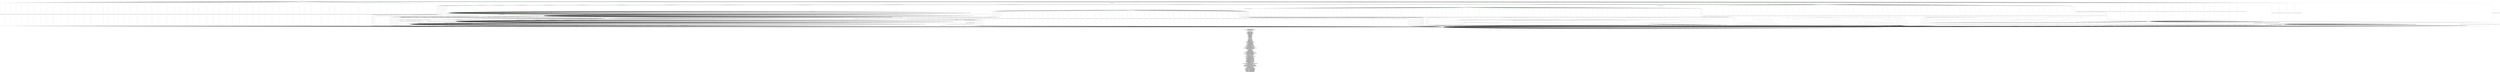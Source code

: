 digraph g {

    labelloc = "b"
    label = "Server/Client: OpenSSH 9.9p2
    Protocol Stage: TRANSPORT
KEX Algorithm: diffie-hellman-group-exchange-sha256
Strict KEX enabled: true

 Messages used during testing: 
MSG_DEBUG
MSG_KEX_DH_GEX_GROUP
MSG_KEX_DH_GEX_INIT
MSG_KEX_DH_GEX_OLD_REQUEST
MSG_KEX_DH_GEX_REPLY
MSG_KEX_DH_GEX_REQUEST
MSG_KEXDH_INIT
MSG_KEXDH_REPLY
MSG_DISCONNECT
MSG_KEX_ECDH_INIT
MSG_KEX_ECDH_REPLY
MSG_EXT_INFO
MSG_KEX_HBR_INIT
MSG_KEX_HBR_REPLY
MSG_IGNORE
MSG_KEXINIT
MSG_NEWCOMPRESS
MSG_NEWKEYS
MSG_PING_OPENSSH
MSG_PONG_OPENSSH
MSG_KEX_RSA_DONE
MSG_KEX_RSA_PUBKEY
MSG_KEX_RSA_SECRET
MSG_SERVICE_ACCEPT
MSG_SERVICE_REQUEST_USERAUTH
MSG_SERVICE_REQUEST_CONNECTION
MSG_UNIMPLEMENTED
MSG_VERSION_EXCHANGE
MSG_USERAUTH_BANNER
MSG_USERAUTH_FAILURE
MSG_USERAUTH_INFO_REQUEST
MSG_USERAUTH_INFO_RESPONSE
MSG_USERAUTH_PASSWD_CHANGEREQ
MSG_USERAUTH_PK_OK
MSG_USERAUTH_REQUEST_HOSTBASED
MSG_USERAUTH_REQUEST_KEYBOARD_INTERACTIVE
MSG_USERAUTH_REQUEST_NONE
MSG_USERAUTH_REQUEST_PASSWORD
MSG_USERAUTH_REQUEST_PUBLICKEY_HOSTBOUND_OPENSSH
MSG_USERAUTH_REQUEST_PUBLICKEY
MSG_USERAUTH_REQUEST_UNKNOWN
MSG_USERAUTH_SUCCESS
MSG_CHANNEL_CLOSE
MSG_CHANNEL_DATA
MSG_CHANNEL_EOF
MSG_CHANNEL_EXTENDED_DATA
MSG_CHANNEL_FAILURE
MSG_CHANNEL_OPEN_CONFIRMATION
MSG_CHANNEL_OPEN_DIRECT_STREAMLOCAL_OPENSSH
MSG_CHANNEL_OPEN_DIRECT_TCPIP
MSG_CHANNEL_OPEN_FAILURE
MSG_CHANNEL_OPEN_FORWARDED_STREAMLOCAL_OPENSSH
MSG_CHANNEL_OPEN_FORWARDED_TCPIP
MSG_CHANNEL_OPEN_SESSION
MSG_CHANNEL_OPEN_TUN_OPENSSH
MSG_CHANNEL_OPEN_UNKNOWN
MSG_CHANNEL_OPEN_X11
MSG_CHANNEL_REQUEST_AUTH_AGENT_OPENSSH
MSG_CHANNEL_REQUEST_BREAK
MSG_CHANNEL_REQUEST_ENV
MSG_CHANNEL_REQUEST_EOW_OPENSSH
MSG_CHANNEL_REQUEST_EXEC
MSG_CHANNEL_REQUEST_EXIT_SIGNAL
MSG_CHANNEL_REQUEST_EXIT_STATUS
MSG_CHANNEL_REQUEST_PTY_REQ
MSG_CHANNEL_REQUEST_SHELL
MSG_CHANNEL_REQUEST_SIGNAL
MSG_CHANNEL_REQUEST_SUBSYSTEM
MSG_CHANNEL_REQUEST_UNKNOWN
MSG_CHANNEL_REQUEST_WINDOW_CHANGE
MSG_CHANNEL_REQUEST_X11_REQ
MSG_CHANNEL_REQUEST_XON_XOFF
MSG_CHANNEL_SUCCESS
MSG_CHANNEL_WINDOW_ADJUST
MSG_GLOBAL_REQUEST_CANCEL_STREAMLOCAL_FORWARD_OPENSSH
MSG_GLOBAL_REQUEST_CANCEL_TCPIP_FORWARD
MSG_REQUEST_FAILURE
MSG_GLOBAL_REQUEST_HOSTKEYS_OPENSSH
MSG_GLOBAL_REQUEST_HOSTKEYS_PROVE_OPENSSH
MSG_GLOBAL_REQUEST_NO_MORE_SESSIONS_OPENSSH
MSG_GLOBAL_REQUEST_STREAMLOCAL_FORWARD_OPENSSH
MSG_REQUEST_SUCCESS
MSG_GLOBAL_REQUEST_TCPIP_FORWARD
MSG_GLOBAL_REQUEST_UNKNOWN
MSG_UNKNOWN_ID_RESERVED_0
MSG_UNKNOWN_ID_TRANSPORT_GENERIC
MSG_UNKNOWN_ID_ALGORITHM_NEGOTIATION
MSG_UNKNOWN_ID_KEY_EXCHANGE_SPECIFIC
MSG_UNKNOWN_ID_USERAUTH_GENERIC
MSG_UNKNOWN_ID_USERAUTH_SPECIFIC
MSG_UNKNOWN_ID_CONNECTION_GENERIC
MSG_UNKNOWN_ID_CHANNEL_RELATED
MSG_UNKNOWN_ID_RESERVED_CLIENT
MSG_UNKNOWN_ID_RESERVED_PRIVATE
"
    fontsize = 30
    edge[decorate="true"]

	s0 [shape="circle" width="2.3" label="Protocol Version Exchanged
(s0

SocketState: [UP]" fixedsize="true" height="2.3"];
	s1 [shape="circle" width="2.3" label="KEX: Algorithms Negotiated
(s1

SocketState: [UP]" fixedsize="true" height="2.3"];
	s2 [shape="circle" width="2.3" label="Unknown State (s2)

SocketState: [UP]" fixedsize="true" height="2.3"];
	s3 [shape="circle" color="RED" width="2.3" label="TCP Closed
(s3

SocketState: [CLOSED, UP]" fixedsize="true" height="2.3"];
	s4 [shape="circle" width="2.3" label="KEX: DH Group Negotiated
(s4

SocketState: [UP]" fixedsize="true" height="2.3"];
	s5 [shape="circle" width="2.3" label="Unknown State (s5)

SocketState: [UP]" fixedsize="true" height="2.3"];
	s6 [shape="circle" width="2.3" label="KEX: Keys Derived
(s6

SocketState: [UP]" fixedsize="true" height="2.3"];
	s7 [shape="circle" width="2.3" label="KEX Completed
(s7

SocketState: [UP]" fixedsize="true" height="2.3"];
	s8 [shape="circle" width="2.3" label="Protocol Completed
(s8

SocketState: [UP]" fixedsize="true" height="2.3"];
	s9 [shape="circle" width="2.3" label="Unknown State (s9)

SocketState: [UP]" fixedsize="true" height="2.3"];
	s10 [shape="circle" width="2.3" label="Unknown State (s10)

SocketState: [UP]" fixedsize="true" height="2.3"];
	s11 [shape="circle" width="2.3" label="Unknown State (s11)

SocketState: [UP]" fixedsize="true" height="2.3"];
	s12 [shape="circle" width="2.3" label="Unknown State (s12)

SocketState: [UP]" fixedsize="true" height="2.3"];
	s0 -> s2 [label="MSG_DEBUG / KeyExchangeInitMessage"];
	s0 -> s2 [label="MSG_KEX_DH_GEX_GROUP / KeyExchangeInitMessage,UnimplementedMessage"];
	s0 -> s2 [label="MSG_KEX_DH_GEX_INIT / KeyExchangeInitMessage,UnimplementedMessage"];
	s0 -> s2 [label="MSG_KEX_DH_GEX_OLD_REQUEST / KeyExchangeInitMessage,UnimplementedMessage"];
	s0 -> s12 [label="MSG_KEX_DH_GEX_REPLY / KeyExchangeInitMessage,UnimplementedMessage"];
	s0 -> s2 [label="MSG_KEX_DH_GEX_REQUEST / KeyExchangeInitMessage,UnimplementedMessage"];
	s0 -> s2 [label="MSG_KEXDH_INIT / KeyExchangeInitMessage,UnimplementedMessage"];
	s0 -> s12 [label="MSG_KEXDH_REPLY / KeyExchangeInitMessage,UnimplementedMessage"];
	s0 -> s3 [label="MSG_DISCONNECT / KeyExchangeInitMessage"];
	s0 -> s2 [label="MSG_KEX_ECDH_INIT / KeyExchangeInitMessage,UnimplementedMessage"];
	s0 -> s12 [label="MSG_KEX_ECDH_REPLY / KeyExchangeInitMessage,UnimplementedMessage"];
	s0 -> s2 [label="MSG_EXT_INFO / KeyExchangeInitMessage,UnimplementedMessage"];
	s0 -> s2 [label="MSG_KEX_HBR_INIT / KeyExchangeInitMessage,UnimplementedMessage"];
	s0 -> s12 [label="MSG_KEX_HBR_REPLY / KeyExchangeInitMessage,UnimplementedMessage"];
	s0 -> s2 [label="MSG_IGNORE / KeyExchangeInitMessage"];
	s0 -> s1 [color="GREEN" style="bold" label="MSG_KEXINIT / KeyExchangeInitMessage"];
	s0 -> s2 [label="MSG_NEWCOMPRESS / KeyExchangeInitMessage,UnimplementedMessage"];
	s0 -> s2 [label="MSG_NEWKEYS / KeyExchangeInitMessage,UnimplementedMessage"];
	s0 -> s2 [label="MSG_PING_OPENSSH / KeyExchangeInitMessage"];
	s0 -> s2 [label="MSG_PONG_OPENSSH / KeyExchangeInitMessage"];
	s0 -> s12 [label="MSG_KEX_RSA_DONE / KeyExchangeInitMessage,UnimplementedMessage"];
	s0 -> s2 [label="MSG_KEX_RSA_PUBKEY / KeyExchangeInitMessage,UnimplementedMessage"];
	s0 -> s2 [label="MSG_KEX_RSA_SECRET / KeyExchangeInitMessage,UnimplementedMessage"];
	s0 -> s2 [label="MSG_SERVICE_ACCEPT / KeyExchangeInitMessage,UnimplementedMessage"];
	s0 -> s2 [label="MSG_SERVICE_REQUEST_USERAUTH / KeyExchangeInitMessage,UnimplementedMessage"];
	s0 -> s2 [label="MSG_SERVICE_REQUEST_CONNECTION / KeyExchangeInitMessage,UnimplementedMessage"];
	s0 -> s2 [label="MSG_UNIMPLEMENTED / KeyExchangeInitMessage"];
	s0 -> s3 [label="MSG_VERSION_EXCHANGE / KeyExchangeInitMessage"];
	s0 -> s3 [label="MSG_USERAUTH_BANNER / KeyExchangeInitMessage"];
	s0 -> s3 [label="MSG_USERAUTH_FAILURE / KeyExchangeInitMessage"];
	s0 -> s3 [label="MSG_USERAUTH_INFO_REQUEST / KeyExchangeInitMessage"];
	s0 -> s3 [label="MSG_USERAUTH_INFO_RESPONSE / KeyExchangeInitMessage"];
	s0 -> s3 [label="MSG_USERAUTH_PASSWD_CHANGEREQ / KeyExchangeInitMessage"];
	s0 -> s3 [label="MSG_USERAUTH_PK_OK / KeyExchangeInitMessage"];
	s0 -> s3 [label="MSG_USERAUTH_REQUEST_HOSTBASED / KeyExchangeInitMessage"];
	s0 -> s3 [label="MSG_USERAUTH_REQUEST_KEYBOARD_INTERACTIVE / KeyExchangeInitMessage"];
	s0 -> s3 [label="MSG_USERAUTH_REQUEST_NONE / KeyExchangeInitMessage"];
	s0 -> s3 [label="MSG_USERAUTH_REQUEST_PASSWORD / KeyExchangeInitMessage"];
	s0 -> s3 [label="MSG_USERAUTH_REQUEST_PUBLICKEY_HOSTBOUND_OPENSSH / KeyExchangeInitMessage"];
	s0 -> s3 [label="MSG_USERAUTH_REQUEST_PUBLICKEY / KeyExchangeInitMessage"];
	s0 -> s3 [label="MSG_USERAUTH_REQUEST_UNKNOWN / KeyExchangeInitMessage"];
	s0 -> s3 [label="MSG_USERAUTH_SUCCESS / KeyExchangeInitMessage"];
	s0 -> s3 [label="MSG_CHANNEL_CLOSE / KeyExchangeInitMessage"];
	s0 -> s3 [label="MSG_CHANNEL_DATA / KeyExchangeInitMessage"];
	s0 -> s3 [label="MSG_CHANNEL_EOF / KeyExchangeInitMessage"];
	s0 -> s3 [label="MSG_CHANNEL_EXTENDED_DATA / KeyExchangeInitMessage"];
	s0 -> s3 [label="MSG_CHANNEL_FAILURE / KeyExchangeInitMessage"];
	s0 -> s3 [label="MSG_CHANNEL_OPEN_CONFIRMATION / KeyExchangeInitMessage"];
	s0 -> s3 [label="MSG_CHANNEL_OPEN_DIRECT_STREAMLOCAL_OPENSSH / KeyExchangeInitMessage"];
	s0 -> s3 [label="MSG_CHANNEL_OPEN_DIRECT_TCPIP / KeyExchangeInitMessage"];
	s0 -> s3 [label="MSG_CHANNEL_OPEN_FAILURE / KeyExchangeInitMessage"];
	s0 -> s3 [label="MSG_CHANNEL_OPEN_FORWARDED_STREAMLOCAL_OPENSSH / KeyExchangeInitMessage"];
	s0 -> s3 [label="MSG_CHANNEL_OPEN_FORWARDED_TCPIP / KeyExchangeInitMessage"];
	s0 -> s3 [label="MSG_CHANNEL_OPEN_SESSION / KeyExchangeInitMessage"];
	s0 -> s3 [label="MSG_CHANNEL_OPEN_TUN_OPENSSH / KeyExchangeInitMessage"];
	s0 -> s3 [label="MSG_CHANNEL_OPEN_UNKNOWN / KeyExchangeInitMessage"];
	s0 -> s3 [label="MSG_CHANNEL_OPEN_X11 / KeyExchangeInitMessage"];
	s0 -> s3 [label="MSG_CHANNEL_REQUEST_AUTH_AGENT_OPENSSH / KeyExchangeInitMessage"];
	s0 -> s3 [label="MSG_CHANNEL_REQUEST_BREAK / KeyExchangeInitMessage"];
	s0 -> s3 [label="MSG_CHANNEL_REQUEST_ENV / KeyExchangeInitMessage"];
	s0 -> s3 [label="MSG_CHANNEL_REQUEST_EOW_OPENSSH / KeyExchangeInitMessage"];
	s0 -> s3 [label="MSG_CHANNEL_REQUEST_EXEC / KeyExchangeInitMessage"];
	s0 -> s3 [label="MSG_CHANNEL_REQUEST_EXIT_SIGNAL / KeyExchangeInitMessage"];
	s0 -> s3 [label="MSG_CHANNEL_REQUEST_EXIT_STATUS / KeyExchangeInitMessage"];
	s0 -> s3 [label="MSG_CHANNEL_REQUEST_PTY_REQ / KeyExchangeInitMessage"];
	s0 -> s3 [label="MSG_CHANNEL_REQUEST_SHELL / KeyExchangeInitMessage"];
	s0 -> s3 [label="MSG_CHANNEL_REQUEST_SIGNAL / KeyExchangeInitMessage"];
	s0 -> s3 [label="MSG_CHANNEL_REQUEST_SUBSYSTEM / KeyExchangeInitMessage"];
	s0 -> s3 [label="MSG_CHANNEL_REQUEST_UNKNOWN / KeyExchangeInitMessage"];
	s0 -> s3 [label="MSG_CHANNEL_REQUEST_WINDOW_CHANGE / KeyExchangeInitMessage"];
	s0 -> s3 [label="MSG_CHANNEL_REQUEST_X11_REQ / KeyExchangeInitMessage"];
	s0 -> s3 [label="MSG_CHANNEL_REQUEST_XON_XOFF / KeyExchangeInitMessage"];
	s0 -> s3 [label="MSG_CHANNEL_SUCCESS / KeyExchangeInitMessage"];
	s0 -> s3 [label="MSG_CHANNEL_WINDOW_ADJUST / KeyExchangeInitMessage"];
	s0 -> s3 [label="MSG_GLOBAL_REQUEST_CANCEL_STREAMLOCAL_FORWARD_OPENSSH / KeyExchangeInitMessage"];
	s0 -> s3 [label="MSG_GLOBAL_REQUEST_CANCEL_TCPIP_FORWARD / KeyExchangeInitMessage"];
	s0 -> s3 [label="MSG_REQUEST_FAILURE / KeyExchangeInitMessage"];
	s0 -> s3 [label="MSG_GLOBAL_REQUEST_HOSTKEYS_OPENSSH / KeyExchangeInitMessage"];
	s0 -> s3 [label="MSG_GLOBAL_REQUEST_HOSTKEYS_PROVE_OPENSSH / KeyExchangeInitMessage"];
	s0 -> s3 [label="MSG_GLOBAL_REQUEST_NO_MORE_SESSIONS_OPENSSH / KeyExchangeInitMessage"];
	s0 -> s3 [label="MSG_GLOBAL_REQUEST_STREAMLOCAL_FORWARD_OPENSSH / KeyExchangeInitMessage"];
	s0 -> s3 [label="MSG_REQUEST_SUCCESS / KeyExchangeInitMessage"];
	s0 -> s3 [label="MSG_GLOBAL_REQUEST_TCPIP_FORWARD / KeyExchangeInitMessage"];
	s0 -> s3 [label="MSG_GLOBAL_REQUEST_UNKNOWN / KeyExchangeInitMessage"];
	s0 -> s3 [label="MSG_UNKNOWN_ID_RESERVED_0 / KeyExchangeInitMessage,DisconnectMessage"];
	s0 -> s2 [label="MSG_UNKNOWN_ID_TRANSPORT_GENERIC / KeyExchangeInitMessage,UnimplementedMessage"];
	s0 -> s2 [label="MSG_UNKNOWN_ID_ALGORITHM_NEGOTIATION / KeyExchangeInitMessage,UnimplementedMessage"];
	s0 -> s2 [label="MSG_UNKNOWN_ID_KEY_EXCHANGE_SPECIFIC / KeyExchangeInitMessage,UnimplementedMessage"];
	s0 -> s3 [label="MSG_UNKNOWN_ID_USERAUTH_GENERIC / KeyExchangeInitMessage"];
	s0 -> s3 [label="MSG_UNKNOWN_ID_USERAUTH_SPECIFIC / KeyExchangeInitMessage"];
	s0 -> s3 [label="MSG_UNKNOWN_ID_CONNECTION_GENERIC / KeyExchangeInitMessage"];
	s0 -> s3 [label="MSG_UNKNOWN_ID_CHANNEL_RELATED / KeyExchangeInitMessage"];
	s0 -> s3 [label="MSG_UNKNOWN_ID_RESERVED_CLIENT / KeyExchangeInitMessage"];
	s0 -> s3 [label="MSG_UNKNOWN_ID_RESERVED_PRIVATE / KeyExchangeInitMessage"];
	s1 -> s3 [label="MSG_DEBUG / DisconnectMessage"];
	s1 -> s3 [label="MSG_KEX_DH_GEX_GROUP / DisconnectMessage"];
	s1 -> s3 [label="MSG_KEX_DH_GEX_INIT / DisconnectMessage"];
	s1 -> s3 [label="MSG_KEX_DH_GEX_OLD_REQUEST / DisconnectMessage"];
	s1 -> s3 [label="MSG_KEX_DH_GEX_REPLY / DisconnectMessage"];
	s1 -> s4 [color="GREEN" style="bold" label="MSG_KEX_DH_GEX_REQUEST / DhGexKeyExchangeGroupMessage"];
	s1 -> s3 [label="MSG_KEXDH_INIT / DisconnectMessage"];
	s1 -> s3 [label="MSG_KEXDH_REPLY / DisconnectMessage"];
	s1 -> s3 [label="MSG_DISCONNECT / [No output]"];
	s1 -> s3 [label="MSG_KEX_ECDH_INIT / DisconnectMessage"];
	s1 -> s3 [label="MSG_KEX_ECDH_REPLY / DisconnectMessage"];
	s1 -> s3 [label="MSG_EXT_INFO / DisconnectMessage"];
	s1 -> s3 [label="MSG_KEX_HBR_INIT / DisconnectMessage"];
	s1 -> s3 [label="MSG_KEX_HBR_REPLY / DisconnectMessage"];
	s1 -> s3 [label="MSG_IGNORE / DisconnectMessage"];
	s1 -> s3 [label="MSG_KEXINIT / DisconnectMessage"];
	s1 -> s3 [label="MSG_NEWCOMPRESS / DisconnectMessage"];
	s1 -> s3 [label="MSG_NEWKEYS / DisconnectMessage"];
	s1 -> s3 [label="MSG_PING_OPENSSH / [No output]"];
	s1 -> s3 [label="MSG_PONG_OPENSSH / [No output]"];
	s1 -> s3 [label="MSG_KEX_RSA_DONE / DisconnectMessage"];
	s1 -> s3 [label="MSG_KEX_RSA_PUBKEY / DisconnectMessage"];
	s1 -> s3 [label="MSG_KEX_RSA_SECRET / DisconnectMessage"];
	s1 -> s3 [label="MSG_SERVICE_ACCEPT / DisconnectMessage"];
	s1 -> s3 [label="MSG_SERVICE_REQUEST_USERAUTH / DisconnectMessage"];
	s1 -> s3 [label="MSG_SERVICE_REQUEST_CONNECTION / DisconnectMessage"];
	s1 -> s3 [label="MSG_UNIMPLEMENTED / DisconnectMessage"];
	s1 -> s3 [label="MSG_VERSION_EXCHANGE / [No output]"];
	s1 -> s3 [label="MSG_USERAUTH_BANNER / [No output]"];
	s1 -> s3 [label="MSG_USERAUTH_FAILURE / [No output]"];
	s1 -> s3 [label="MSG_USERAUTH_INFO_REQUEST / [No output]"];
	s1 -> s3 [label="MSG_USERAUTH_INFO_RESPONSE / [No output]"];
	s1 -> s3 [label="MSG_USERAUTH_PASSWD_CHANGEREQ / [No output]"];
	s1 -> s3 [label="MSG_USERAUTH_PK_OK / [No output]"];
	s1 -> s3 [label="MSG_USERAUTH_REQUEST_HOSTBASED / [No output]"];
	s1 -> s3 [label="MSG_USERAUTH_REQUEST_KEYBOARD_INTERACTIVE / [No output]"];
	s1 -> s3 [label="MSG_USERAUTH_REQUEST_NONE / [No output]"];
	s1 -> s3 [label="MSG_USERAUTH_REQUEST_PASSWORD / [No output]"];
	s1 -> s3 [label="MSG_USERAUTH_REQUEST_PUBLICKEY_HOSTBOUND_OPENSSH / [No output]"];
	s1 -> s3 [label="MSG_USERAUTH_REQUEST_PUBLICKEY / [No output]"];
	s1 -> s3 [label="MSG_USERAUTH_REQUEST_UNKNOWN / [No output]"];
	s1 -> s3 [label="MSG_USERAUTH_SUCCESS / [No output]"];
	s1 -> s3 [label="MSG_CHANNEL_CLOSE / [No output]"];
	s1 -> s3 [label="MSG_CHANNEL_DATA / [No output]"];
	s1 -> s3 [label="MSG_CHANNEL_EOF / [No output]"];
	s1 -> s3 [label="MSG_CHANNEL_EXTENDED_DATA / [No output]"];
	s1 -> s3 [label="MSG_CHANNEL_FAILURE / [No output]"];
	s1 -> s3 [label="MSG_CHANNEL_OPEN_CONFIRMATION / [No output]"];
	s1 -> s3 [label="MSG_CHANNEL_OPEN_DIRECT_STREAMLOCAL_OPENSSH / [No output]"];
	s1 -> s3 [label="MSG_CHANNEL_OPEN_DIRECT_TCPIP / [No output]"];
	s1 -> s3 [label="MSG_CHANNEL_OPEN_FAILURE / [No output]"];
	s1 -> s3 [label="MSG_CHANNEL_OPEN_FORWARDED_STREAMLOCAL_OPENSSH / [No output]"];
	s1 -> s3 [label="MSG_CHANNEL_OPEN_FORWARDED_TCPIP / [No output]"];
	s1 -> s3 [label="MSG_CHANNEL_OPEN_SESSION / [No output]"];
	s1 -> s3 [label="MSG_CHANNEL_OPEN_TUN_OPENSSH / [No output]"];
	s1 -> s3 [label="MSG_CHANNEL_OPEN_UNKNOWN / [No output]"];
	s1 -> s3 [label="MSG_CHANNEL_OPEN_X11 / [No output]"];
	s1 -> s3 [label="MSG_CHANNEL_REQUEST_AUTH_AGENT_OPENSSH / [No output]"];
	s1 -> s3 [label="MSG_CHANNEL_REQUEST_BREAK / [No output]"];
	s1 -> s3 [label="MSG_CHANNEL_REQUEST_ENV / [No output]"];
	s1 -> s3 [label="MSG_CHANNEL_REQUEST_EOW_OPENSSH / [No output]"];
	s1 -> s3 [label="MSG_CHANNEL_REQUEST_EXEC / [No output]"];
	s1 -> s3 [label="MSG_CHANNEL_REQUEST_EXIT_SIGNAL / [No output]"];
	s1 -> s3 [label="MSG_CHANNEL_REQUEST_EXIT_STATUS / [No output]"];
	s1 -> s3 [label="MSG_CHANNEL_REQUEST_PTY_REQ / [No output]"];
	s1 -> s3 [label="MSG_CHANNEL_REQUEST_SHELL / [No output]"];
	s1 -> s3 [label="MSG_CHANNEL_REQUEST_SIGNAL / [No output]"];
	s1 -> s3 [label="MSG_CHANNEL_REQUEST_SUBSYSTEM / [No output]"];
	s1 -> s3 [label="MSG_CHANNEL_REQUEST_UNKNOWN / [No output]"];
	s1 -> s3 [label="MSG_CHANNEL_REQUEST_WINDOW_CHANGE / [No output]"];
	s1 -> s3 [label="MSG_CHANNEL_REQUEST_X11_REQ / [No output]"];
	s1 -> s3 [label="MSG_CHANNEL_REQUEST_XON_XOFF / [No output]"];
	s1 -> s3 [label="MSG_CHANNEL_SUCCESS / [No output]"];
	s1 -> s3 [label="MSG_CHANNEL_WINDOW_ADJUST / [No output]"];
	s1 -> s3 [label="MSG_GLOBAL_REQUEST_CANCEL_STREAMLOCAL_FORWARD_OPENSSH / [No output]"];
	s1 -> s3 [label="MSG_GLOBAL_REQUEST_CANCEL_TCPIP_FORWARD / [No output]"];
	s1 -> s3 [label="MSG_REQUEST_FAILURE / [No output]"];
	s1 -> s3 [label="MSG_GLOBAL_REQUEST_HOSTKEYS_OPENSSH / [No output]"];
	s1 -> s3 [label="MSG_GLOBAL_REQUEST_HOSTKEYS_PROVE_OPENSSH / [No output]"];
	s1 -> s3 [label="MSG_GLOBAL_REQUEST_NO_MORE_SESSIONS_OPENSSH / [No output]"];
	s1 -> s3 [label="MSG_GLOBAL_REQUEST_STREAMLOCAL_FORWARD_OPENSSH / [No output]"];
	s1 -> s3 [label="MSG_REQUEST_SUCCESS / [No output]"];
	s1 -> s3 [label="MSG_GLOBAL_REQUEST_TCPIP_FORWARD / [No output]"];
	s1 -> s3 [label="MSG_GLOBAL_REQUEST_UNKNOWN / [No output]"];
	s1 -> s3 [label="MSG_UNKNOWN_ID_RESERVED_0 / DisconnectMessage"];
	s1 -> s3 [label="MSG_UNKNOWN_ID_TRANSPORT_GENERIC / DisconnectMessage"];
	s1 -> s3 [label="MSG_UNKNOWN_ID_ALGORITHM_NEGOTIATION / DisconnectMessage"];
	s1 -> s3 [label="MSG_UNKNOWN_ID_KEY_EXCHANGE_SPECIFIC / DisconnectMessage"];
	s1 -> s3 [label="MSG_UNKNOWN_ID_USERAUTH_GENERIC / [No output]"];
	s1 -> s3 [label="MSG_UNKNOWN_ID_USERAUTH_SPECIFIC / [No output]"];
	s1 -> s3 [label="MSG_UNKNOWN_ID_CONNECTION_GENERIC / [No output]"];
	s1 -> s3 [label="MSG_UNKNOWN_ID_CHANNEL_RELATED / [No output]"];
	s1 -> s3 [label="MSG_UNKNOWN_ID_RESERVED_CLIENT / [No output]"];
	s1 -> s3 [label="MSG_UNKNOWN_ID_RESERVED_PRIVATE / [No output]"];
	s2 -> s2 [label="MSG_DEBUG / [No output]"];
	s2 -> s2 [label="MSG_KEX_DH_GEX_GROUP / UnimplementedMessage"];
	s2 -> s2 [label="MSG_KEX_DH_GEX_INIT / UnimplementedMessage"];
	s2 -> s2 [label="MSG_KEX_DH_GEX_OLD_REQUEST / UnimplementedMessage"];
	s2 -> s12 [label="MSG_KEX_DH_GEX_REPLY / UnimplementedMessage"];
	s2 -> s2 [label="MSG_KEX_DH_GEX_REQUEST / UnimplementedMessage"];
	s2 -> s2 [label="MSG_KEXDH_INIT / UnimplementedMessage"];
	s2 -> s12 [label="MSG_KEXDH_REPLY / UnimplementedMessage"];
	s2 -> s3 [label="MSG_DISCONNECT / [No output]"];
	s2 -> s2 [label="MSG_KEX_ECDH_INIT / UnimplementedMessage"];
	s2 -> s12 [label="MSG_KEX_ECDH_REPLY / UnimplementedMessage"];
	s2 -> s2 [label="MSG_EXT_INFO / UnimplementedMessage"];
	s2 -> s2 [label="MSG_KEX_HBR_INIT / UnimplementedMessage"];
	s2 -> s12 [label="MSG_KEX_HBR_REPLY / UnimplementedMessage"];
	s2 -> s2 [label="MSG_IGNORE / [No output]"];
	s2 -> s3 [label="MSG_KEXINIT / DisconnectMessage"];
	s2 -> s2 [label="MSG_NEWCOMPRESS / UnimplementedMessage"];
	s2 -> s2 [label="MSG_NEWKEYS / UnimplementedMessage"];
	s2 -> s2 [label="MSG_PING_OPENSSH / [No output]"];
	s2 -> s2 [label="MSG_PONG_OPENSSH / [No output]"];
	s2 -> s12 [label="MSG_KEX_RSA_DONE / UnimplementedMessage"];
	s2 -> s2 [label="MSG_KEX_RSA_PUBKEY / UnimplementedMessage"];
	s2 -> s2 [label="MSG_KEX_RSA_SECRET / UnimplementedMessage"];
	s2 -> s2 [label="MSG_SERVICE_ACCEPT / UnimplementedMessage"];
	s2 -> s2 [label="MSG_SERVICE_REQUEST_USERAUTH / UnimplementedMessage"];
	s2 -> s2 [label="MSG_SERVICE_REQUEST_CONNECTION / UnimplementedMessage"];
	s2 -> s2 [label="MSG_UNIMPLEMENTED / [No output]"];
	s2 -> s3 [label="MSG_VERSION_EXCHANGE / [No output]"];
	s2 -> s3 [label="MSG_USERAUTH_BANNER / [No output]"];
	s2 -> s3 [label="MSG_USERAUTH_FAILURE / [No output]"];
	s2 -> s3 [label="MSG_USERAUTH_INFO_REQUEST / [No output]"];
	s2 -> s3 [label="MSG_USERAUTH_INFO_RESPONSE / [No output]"];
	s2 -> s3 [label="MSG_USERAUTH_PASSWD_CHANGEREQ / [No output]"];
	s2 -> s3 [label="MSG_USERAUTH_PK_OK / [No output]"];
	s2 -> s3 [label="MSG_USERAUTH_REQUEST_HOSTBASED / [No output]"];
	s2 -> s3 [label="MSG_USERAUTH_REQUEST_KEYBOARD_INTERACTIVE / [No output]"];
	s2 -> s3 [label="MSG_USERAUTH_REQUEST_NONE / [No output]"];
	s2 -> s3 [label="MSG_USERAUTH_REQUEST_PASSWORD / [No output]"];
	s2 -> s3 [label="MSG_USERAUTH_REQUEST_PUBLICKEY_HOSTBOUND_OPENSSH / [No output]"];
	s2 -> s3 [label="MSG_USERAUTH_REQUEST_PUBLICKEY / [No output]"];
	s2 -> s3 [label="MSG_USERAUTH_REQUEST_UNKNOWN / [No output]"];
	s2 -> s3 [label="MSG_USERAUTH_SUCCESS / [No output]"];
	s2 -> s3 [label="MSG_CHANNEL_CLOSE / [No output]"];
	s2 -> s3 [label="MSG_CHANNEL_DATA / [No output]"];
	s2 -> s3 [label="MSG_CHANNEL_EOF / [No output]"];
	s2 -> s3 [label="MSG_CHANNEL_EXTENDED_DATA / [No output]"];
	s2 -> s3 [label="MSG_CHANNEL_FAILURE / [No output]"];
	s2 -> s3 [label="MSG_CHANNEL_OPEN_CONFIRMATION / [No output]"];
	s2 -> s3 [label="MSG_CHANNEL_OPEN_DIRECT_STREAMLOCAL_OPENSSH / [No output]"];
	s2 -> s3 [label="MSG_CHANNEL_OPEN_DIRECT_TCPIP / [No output]"];
	s2 -> s3 [label="MSG_CHANNEL_OPEN_FAILURE / [No output]"];
	s2 -> s3 [label="MSG_CHANNEL_OPEN_FORWARDED_STREAMLOCAL_OPENSSH / [No output]"];
	s2 -> s3 [label="MSG_CHANNEL_OPEN_FORWARDED_TCPIP / [No output]"];
	s2 -> s3 [label="MSG_CHANNEL_OPEN_SESSION / [No output]"];
	s2 -> s3 [label="MSG_CHANNEL_OPEN_TUN_OPENSSH / [No output]"];
	s2 -> s3 [label="MSG_CHANNEL_OPEN_UNKNOWN / [No output]"];
	s2 -> s3 [label="MSG_CHANNEL_OPEN_X11 / [No output]"];
	s2 -> s3 [label="MSG_CHANNEL_REQUEST_AUTH_AGENT_OPENSSH / [No output]"];
	s2 -> s3 [label="MSG_CHANNEL_REQUEST_BREAK / [No output]"];
	s2 -> s3 [label="MSG_CHANNEL_REQUEST_ENV / [No output]"];
	s2 -> s3 [label="MSG_CHANNEL_REQUEST_EOW_OPENSSH / [No output]"];
	s2 -> s3 [label="MSG_CHANNEL_REQUEST_EXEC / [No output]"];
	s2 -> s3 [label="MSG_CHANNEL_REQUEST_EXIT_SIGNAL / [No output]"];
	s2 -> s3 [label="MSG_CHANNEL_REQUEST_EXIT_STATUS / [No output]"];
	s2 -> s3 [label="MSG_CHANNEL_REQUEST_PTY_REQ / [No output]"];
	s2 -> s3 [label="MSG_CHANNEL_REQUEST_SHELL / [No output]"];
	s2 -> s3 [label="MSG_CHANNEL_REQUEST_SIGNAL / [No output]"];
	s2 -> s3 [label="MSG_CHANNEL_REQUEST_SUBSYSTEM / [No output]"];
	s2 -> s3 [label="MSG_CHANNEL_REQUEST_UNKNOWN / [No output]"];
	s2 -> s3 [label="MSG_CHANNEL_REQUEST_WINDOW_CHANGE / [No output]"];
	s2 -> s3 [label="MSG_CHANNEL_REQUEST_X11_REQ / [No output]"];
	s2 -> s3 [label="MSG_CHANNEL_REQUEST_XON_XOFF / [No output]"];
	s2 -> s3 [label="MSG_CHANNEL_SUCCESS / [No output]"];
	s2 -> s3 [label="MSG_CHANNEL_WINDOW_ADJUST / [No output]"];
	s2 -> s3 [label="MSG_GLOBAL_REQUEST_CANCEL_STREAMLOCAL_FORWARD_OPENSSH / [No output]"];
	s2 -> s3 [label="MSG_GLOBAL_REQUEST_CANCEL_TCPIP_FORWARD / [No output]"];
	s2 -> s3 [label="MSG_REQUEST_FAILURE / [No output]"];
	s2 -> s3 [label="MSG_GLOBAL_REQUEST_HOSTKEYS_OPENSSH / [No output]"];
	s2 -> s3 [label="MSG_GLOBAL_REQUEST_HOSTKEYS_PROVE_OPENSSH / [No output]"];
	s2 -> s3 [label="MSG_GLOBAL_REQUEST_NO_MORE_SESSIONS_OPENSSH / [No output]"];
	s2 -> s3 [label="MSG_GLOBAL_REQUEST_STREAMLOCAL_FORWARD_OPENSSH / [No output]"];
	s2 -> s3 [label="MSG_REQUEST_SUCCESS / [No output]"];
	s2 -> s3 [label="MSG_GLOBAL_REQUEST_TCPIP_FORWARD / [No output]"];
	s2 -> s3 [label="MSG_GLOBAL_REQUEST_UNKNOWN / [No output]"];
	s2 -> s3 [label="MSG_UNKNOWN_ID_RESERVED_0 / DisconnectMessage"];
	s2 -> s2 [label="MSG_UNKNOWN_ID_TRANSPORT_GENERIC / UnimplementedMessage"];
	s2 -> s2 [label="MSG_UNKNOWN_ID_ALGORITHM_NEGOTIATION / UnimplementedMessage"];
	s2 -> s2 [label="MSG_UNKNOWN_ID_KEY_EXCHANGE_SPECIFIC / UnimplementedMessage"];
	s2 -> s3 [label="MSG_UNKNOWN_ID_USERAUTH_GENERIC / [No output]"];
	s2 -> s3 [label="MSG_UNKNOWN_ID_USERAUTH_SPECIFIC / [No output]"];
	s2 -> s3 [label="MSG_UNKNOWN_ID_CONNECTION_GENERIC / [No output]"];
	s2 -> s3 [label="MSG_UNKNOWN_ID_CHANNEL_RELATED / [No output]"];
	s2 -> s3 [label="MSG_UNKNOWN_ID_RESERVED_CLIENT / [No output]"];
	s2 -> s3 [label="MSG_UNKNOWN_ID_RESERVED_PRIVATE / [No output]"];
	s3 -> s3 [label="MSG_DEBUG / [No output]"];
	s3 -> s3 [label="MSG_KEX_DH_GEX_GROUP / [No output]"];
	s3 -> s3 [label="MSG_KEX_DH_GEX_INIT / [No output]"];
	s3 -> s3 [label="MSG_KEX_DH_GEX_OLD_REQUEST / [No output]"];
	s3 -> s3 [label="MSG_KEX_DH_GEX_REPLY / [No output]"];
	s3 -> s3 [label="MSG_KEX_DH_GEX_REQUEST / [No output]"];
	s3 -> s3 [label="MSG_KEXDH_INIT / [No output]"];
	s3 -> s3 [label="MSG_KEXDH_REPLY / [No output]"];
	s3 -> s3 [label="MSG_DISCONNECT / [No output]"];
	s3 -> s3 [label="MSG_KEX_ECDH_INIT / [No output]"];
	s3 -> s3 [label="MSG_KEX_ECDH_REPLY / [No output]"];
	s3 -> s3 [label="MSG_EXT_INFO / [No output]"];
	s3 -> s3 [label="MSG_KEX_HBR_INIT / [No output]"];
	s3 -> s3 [label="MSG_KEX_HBR_REPLY / [No output]"];
	s3 -> s3 [label="MSG_IGNORE / [No output]"];
	s3 -> s3 [label="MSG_KEXINIT / [No output]"];
	s3 -> s3 [label="MSG_NEWCOMPRESS / [No output]"];
	s3 -> s3 [label="MSG_NEWKEYS / [No output]"];
	s3 -> s3 [label="MSG_PING_OPENSSH / [No output]"];
	s3 -> s3 [label="MSG_PONG_OPENSSH / [No output]"];
	s3 -> s3 [label="MSG_KEX_RSA_DONE / [No output]"];
	s3 -> s3 [label="MSG_KEX_RSA_PUBKEY / [No output]"];
	s3 -> s3 [label="MSG_KEX_RSA_SECRET / [No output]"];
	s3 -> s3 [label="MSG_SERVICE_ACCEPT / [No output]"];
	s3 -> s3 [label="MSG_SERVICE_REQUEST_USERAUTH / [No output]"];
	s3 -> s3 [label="MSG_SERVICE_REQUEST_CONNECTION / [No output]"];
	s3 -> s3 [label="MSG_UNIMPLEMENTED / [No output]"];
	s3 -> s3 [label="MSG_VERSION_EXCHANGE / [No output]"];
	s3 -> s3 [label="MSG_USERAUTH_BANNER / [No output]"];
	s3 -> s3 [label="MSG_USERAUTH_FAILURE / [No output]"];
	s3 -> s3 [label="MSG_USERAUTH_INFO_REQUEST / [No output]"];
	s3 -> s3 [label="MSG_USERAUTH_INFO_RESPONSE / [No output]"];
	s3 -> s3 [label="MSG_USERAUTH_PASSWD_CHANGEREQ / [No output]"];
	s3 -> s3 [label="MSG_USERAUTH_PK_OK / [No output]"];
	s3 -> s3 [label="MSG_USERAUTH_REQUEST_HOSTBASED / [No output]"];
	s3 -> s3 [label="MSG_USERAUTH_REQUEST_KEYBOARD_INTERACTIVE / [No output]"];
	s3 -> s3 [label="MSG_USERAUTH_REQUEST_NONE / [No output]"];
	s3 -> s3 [label="MSG_USERAUTH_REQUEST_PASSWORD / [No output]"];
	s3 -> s3 [label="MSG_USERAUTH_REQUEST_PUBLICKEY_HOSTBOUND_OPENSSH / [No output]"];
	s3 -> s3 [label="MSG_USERAUTH_REQUEST_PUBLICKEY / [No output]"];
	s3 -> s3 [label="MSG_USERAUTH_REQUEST_UNKNOWN / [No output]"];
	s3 -> s3 [label="MSG_USERAUTH_SUCCESS / [No output]"];
	s3 -> s3 [label="MSG_CHANNEL_CLOSE / [No output]"];
	s3 -> s3 [label="MSG_CHANNEL_DATA / [No output]"];
	s3 -> s3 [label="MSG_CHANNEL_EOF / [No output]"];
	s3 -> s3 [label="MSG_CHANNEL_EXTENDED_DATA / [No output]"];
	s3 -> s3 [label="MSG_CHANNEL_FAILURE / [No output]"];
	s3 -> s3 [label="MSG_CHANNEL_OPEN_CONFIRMATION / [No output]"];
	s3 -> s3 [label="MSG_CHANNEL_OPEN_DIRECT_STREAMLOCAL_OPENSSH / [No output]"];
	s3 -> s3 [label="MSG_CHANNEL_OPEN_DIRECT_TCPIP / [No output]"];
	s3 -> s3 [label="MSG_CHANNEL_OPEN_FAILURE / [No output]"];
	s3 -> s3 [label="MSG_CHANNEL_OPEN_FORWARDED_STREAMLOCAL_OPENSSH / [No output]"];
	s3 -> s3 [label="MSG_CHANNEL_OPEN_FORWARDED_TCPIP / [No output]"];
	s3 -> s3 [label="MSG_CHANNEL_OPEN_SESSION / [No output]"];
	s3 -> s3 [label="MSG_CHANNEL_OPEN_TUN_OPENSSH / [No output]"];
	s3 -> s3 [label="MSG_CHANNEL_OPEN_UNKNOWN / [No output]"];
	s3 -> s3 [label="MSG_CHANNEL_OPEN_X11 / [No output]"];
	s3 -> s3 [label="MSG_CHANNEL_REQUEST_AUTH_AGENT_OPENSSH / [No output]"];
	s3 -> s3 [label="MSG_CHANNEL_REQUEST_BREAK / [No output]"];
	s3 -> s3 [label="MSG_CHANNEL_REQUEST_ENV / [No output]"];
	s3 -> s3 [label="MSG_CHANNEL_REQUEST_EOW_OPENSSH / [No output]"];
	s3 -> s3 [label="MSG_CHANNEL_REQUEST_EXEC / [No output]"];
	s3 -> s3 [label="MSG_CHANNEL_REQUEST_EXIT_SIGNAL / [No output]"];
	s3 -> s3 [label="MSG_CHANNEL_REQUEST_EXIT_STATUS / [No output]"];
	s3 -> s3 [label="MSG_CHANNEL_REQUEST_PTY_REQ / [No output]"];
	s3 -> s3 [label="MSG_CHANNEL_REQUEST_SHELL / [No output]"];
	s3 -> s3 [label="MSG_CHANNEL_REQUEST_SIGNAL / [No output]"];
	s3 -> s3 [label="MSG_CHANNEL_REQUEST_SUBSYSTEM / [No output]"];
	s3 -> s3 [label="MSG_CHANNEL_REQUEST_UNKNOWN / [No output]"];
	s3 -> s3 [label="MSG_CHANNEL_REQUEST_WINDOW_CHANGE / [No output]"];
	s3 -> s3 [label="MSG_CHANNEL_REQUEST_X11_REQ / [No output]"];
	s3 -> s3 [label="MSG_CHANNEL_REQUEST_XON_XOFF / [No output]"];
	s3 -> s3 [label="MSG_CHANNEL_SUCCESS / [No output]"];
	s3 -> s3 [label="MSG_CHANNEL_WINDOW_ADJUST / [No output]"];
	s3 -> s3 [label="MSG_GLOBAL_REQUEST_CANCEL_STREAMLOCAL_FORWARD_OPENSSH / [No output]"];
	s3 -> s3 [label="MSG_GLOBAL_REQUEST_CANCEL_TCPIP_FORWARD / [No output]"];
	s3 -> s3 [label="MSG_REQUEST_FAILURE / [No output]"];
	s3 -> s3 [label="MSG_GLOBAL_REQUEST_HOSTKEYS_OPENSSH / [No output]"];
	s3 -> s3 [label="MSG_GLOBAL_REQUEST_HOSTKEYS_PROVE_OPENSSH / [No output]"];
	s3 -> s3 [label="MSG_GLOBAL_REQUEST_NO_MORE_SESSIONS_OPENSSH / [No output]"];
	s3 -> s3 [label="MSG_GLOBAL_REQUEST_STREAMLOCAL_FORWARD_OPENSSH / [No output]"];
	s3 -> s3 [label="MSG_REQUEST_SUCCESS / [No output]"];
	s3 -> s3 [label="MSG_GLOBAL_REQUEST_TCPIP_FORWARD / [No output]"];
	s3 -> s3 [label="MSG_GLOBAL_REQUEST_UNKNOWN / [No output]"];
	s3 -> s3 [label="MSG_UNKNOWN_ID_RESERVED_0 / [No output]"];
	s3 -> s3 [label="MSG_UNKNOWN_ID_TRANSPORT_GENERIC / [No output]"];
	s3 -> s3 [label="MSG_UNKNOWN_ID_ALGORITHM_NEGOTIATION / [No output]"];
	s3 -> s3 [label="MSG_UNKNOWN_ID_KEY_EXCHANGE_SPECIFIC / [No output]"];
	s3 -> s3 [label="MSG_UNKNOWN_ID_USERAUTH_GENERIC / [No output]"];
	s3 -> s3 [label="MSG_UNKNOWN_ID_USERAUTH_SPECIFIC / [No output]"];
	s3 -> s3 [label="MSG_UNKNOWN_ID_CONNECTION_GENERIC / [No output]"];
	s3 -> s3 [label="MSG_UNKNOWN_ID_CHANNEL_RELATED / [No output]"];
	s3 -> s3 [label="MSG_UNKNOWN_ID_RESERVED_CLIENT / [No output]"];
	s3 -> s3 [label="MSG_UNKNOWN_ID_RESERVED_PRIVATE / [No output]"];
	s4 -> s3 [label="MSG_DEBUG / DisconnectMessage"];
	s4 -> s3 [label="MSG_KEX_DH_GEX_GROUP / DisconnectMessage"];
	s4 -> s6 [color="GREEN" style="bold" label="MSG_KEX_DH_GEX_INIT / DhGexKeyExchangeReplyMessage,NewKeysMessage"];
	s4 -> s3 [label="MSG_KEX_DH_GEX_OLD_REQUEST / DisconnectMessage"];
	s4 -> s3 [label="MSG_KEX_DH_GEX_REPLY / DisconnectMessage"];
	s4 -> s3 [label="MSG_KEX_DH_GEX_REQUEST / DisconnectMessage"];
	s4 -> s3 [label="MSG_KEXDH_INIT / DisconnectMessage"];
	s4 -> s3 [label="MSG_KEXDH_REPLY / DisconnectMessage"];
	s4 -> s3 [label="MSG_DISCONNECT / [No output]"];
	s4 -> s3 [label="MSG_KEX_ECDH_INIT / DisconnectMessage"];
	s4 -> s3 [label="MSG_KEX_ECDH_REPLY / DisconnectMessage"];
	s4 -> s3 [label="MSG_EXT_INFO / DisconnectMessage"];
	s4 -> s3 [label="MSG_KEX_HBR_INIT / DisconnectMessage"];
	s4 -> s3 [label="MSG_KEX_HBR_REPLY / DisconnectMessage"];
	s4 -> s3 [label="MSG_IGNORE / DisconnectMessage"];
	s4 -> s3 [label="MSG_KEXINIT / DisconnectMessage"];
	s4 -> s3 [label="MSG_NEWCOMPRESS / DisconnectMessage"];
	s4 -> s3 [label="MSG_NEWKEYS / DisconnectMessage"];
	s4 -> s3 [label="MSG_PING_OPENSSH / [No output]"];
	s4 -> s3 [label="MSG_PONG_OPENSSH / [No output]"];
	s4 -> s5 [label="MSG_KEX_RSA_DONE / DhGexKeyExchangeReplyMessage,NewKeysMessage"];
	s4 -> s3 [label="MSG_KEX_RSA_PUBKEY / DisconnectMessage"];
	s4 -> s3 [label="MSG_KEX_RSA_SECRET / DisconnectMessage"];
	s4 -> s3 [label="MSG_SERVICE_ACCEPT / DisconnectMessage"];
	s4 -> s3 [label="MSG_SERVICE_REQUEST_USERAUTH / DisconnectMessage"];
	s4 -> s3 [label="MSG_SERVICE_REQUEST_CONNECTION / DisconnectMessage"];
	s4 -> s3 [label="MSG_UNIMPLEMENTED / DisconnectMessage"];
	s4 -> s3 [label="MSG_VERSION_EXCHANGE / [No output]"];
	s4 -> s3 [label="MSG_USERAUTH_BANNER / [No output]"];
	s4 -> s3 [label="MSG_USERAUTH_FAILURE / [No output]"];
	s4 -> s3 [label="MSG_USERAUTH_INFO_REQUEST / [No output]"];
	s4 -> s3 [label="MSG_USERAUTH_INFO_RESPONSE / [No output]"];
	s4 -> s3 [label="MSG_USERAUTH_PASSWD_CHANGEREQ / [No output]"];
	s4 -> s3 [label="MSG_USERAUTH_PK_OK / [No output]"];
	s4 -> s3 [label="MSG_USERAUTH_REQUEST_HOSTBASED / [No output]"];
	s4 -> s3 [label="MSG_USERAUTH_REQUEST_KEYBOARD_INTERACTIVE / [No output]"];
	s4 -> s3 [label="MSG_USERAUTH_REQUEST_NONE / [No output]"];
	s4 -> s3 [label="MSG_USERAUTH_REQUEST_PASSWORD / [No output]"];
	s4 -> s3 [label="MSG_USERAUTH_REQUEST_PUBLICKEY_HOSTBOUND_OPENSSH / [No output]"];
	s4 -> s3 [label="MSG_USERAUTH_REQUEST_PUBLICKEY / [No output]"];
	s4 -> s3 [label="MSG_USERAUTH_REQUEST_UNKNOWN / [No output]"];
	s4 -> s3 [label="MSG_USERAUTH_SUCCESS / [No output]"];
	s4 -> s3 [label="MSG_CHANNEL_CLOSE / [No output]"];
	s4 -> s3 [label="MSG_CHANNEL_DATA / [No output]"];
	s4 -> s3 [label="MSG_CHANNEL_EOF / [No output]"];
	s4 -> s3 [label="MSG_CHANNEL_EXTENDED_DATA / [No output]"];
	s4 -> s3 [label="MSG_CHANNEL_FAILURE / [No output]"];
	s4 -> s3 [label="MSG_CHANNEL_OPEN_CONFIRMATION / [No output]"];
	s4 -> s3 [label="MSG_CHANNEL_OPEN_DIRECT_STREAMLOCAL_OPENSSH / [No output]"];
	s4 -> s3 [label="MSG_CHANNEL_OPEN_DIRECT_TCPIP / [No output]"];
	s4 -> s3 [label="MSG_CHANNEL_OPEN_FAILURE / [No output]"];
	s4 -> s3 [label="MSG_CHANNEL_OPEN_FORWARDED_STREAMLOCAL_OPENSSH / [No output]"];
	s4 -> s3 [label="MSG_CHANNEL_OPEN_FORWARDED_TCPIP / [No output]"];
	s4 -> s3 [label="MSG_CHANNEL_OPEN_SESSION / [No output]"];
	s4 -> s3 [label="MSG_CHANNEL_OPEN_TUN_OPENSSH / [No output]"];
	s4 -> s3 [label="MSG_CHANNEL_OPEN_UNKNOWN / [No output]"];
	s4 -> s3 [label="MSG_CHANNEL_OPEN_X11 / [No output]"];
	s4 -> s3 [label="MSG_CHANNEL_REQUEST_AUTH_AGENT_OPENSSH / [No output]"];
	s4 -> s3 [label="MSG_CHANNEL_REQUEST_BREAK / [No output]"];
	s4 -> s3 [label="MSG_CHANNEL_REQUEST_ENV / [No output]"];
	s4 -> s3 [label="MSG_CHANNEL_REQUEST_EOW_OPENSSH / [No output]"];
	s4 -> s3 [label="MSG_CHANNEL_REQUEST_EXEC / [No output]"];
	s4 -> s3 [label="MSG_CHANNEL_REQUEST_EXIT_SIGNAL / [No output]"];
	s4 -> s3 [label="MSG_CHANNEL_REQUEST_EXIT_STATUS / [No output]"];
	s4 -> s3 [label="MSG_CHANNEL_REQUEST_PTY_REQ / [No output]"];
	s4 -> s3 [label="MSG_CHANNEL_REQUEST_SHELL / [No output]"];
	s4 -> s3 [label="MSG_CHANNEL_REQUEST_SIGNAL / [No output]"];
	s4 -> s3 [label="MSG_CHANNEL_REQUEST_SUBSYSTEM / [No output]"];
	s4 -> s3 [label="MSG_CHANNEL_REQUEST_UNKNOWN / [No output]"];
	s4 -> s3 [label="MSG_CHANNEL_REQUEST_WINDOW_CHANGE / [No output]"];
	s4 -> s3 [label="MSG_CHANNEL_REQUEST_X11_REQ / [No output]"];
	s4 -> s3 [label="MSG_CHANNEL_REQUEST_XON_XOFF / [No output]"];
	s4 -> s3 [label="MSG_CHANNEL_SUCCESS / [No output]"];
	s4 -> s3 [label="MSG_CHANNEL_WINDOW_ADJUST / [No output]"];
	s4 -> s3 [label="MSG_GLOBAL_REQUEST_CANCEL_STREAMLOCAL_FORWARD_OPENSSH / [No output]"];
	s4 -> s3 [label="MSG_GLOBAL_REQUEST_CANCEL_TCPIP_FORWARD / [No output]"];
	s4 -> s3 [label="MSG_REQUEST_FAILURE / [No output]"];
	s4 -> s3 [label="MSG_GLOBAL_REQUEST_HOSTKEYS_OPENSSH / [No output]"];
	s4 -> s3 [label="MSG_GLOBAL_REQUEST_HOSTKEYS_PROVE_OPENSSH / [No output]"];
	s4 -> s3 [label="MSG_GLOBAL_REQUEST_NO_MORE_SESSIONS_OPENSSH / [No output]"];
	s4 -> s3 [label="MSG_GLOBAL_REQUEST_STREAMLOCAL_FORWARD_OPENSSH / [No output]"];
	s4 -> s3 [label="MSG_REQUEST_SUCCESS / [No output]"];
	s4 -> s3 [label="MSG_GLOBAL_REQUEST_TCPIP_FORWARD / [No output]"];
	s4 -> s3 [label="MSG_GLOBAL_REQUEST_UNKNOWN / [No output]"];
	s4 -> s3 [label="MSG_UNKNOWN_ID_RESERVED_0 / DisconnectMessage"];
	s4 -> s3 [label="MSG_UNKNOWN_ID_TRANSPORT_GENERIC / DisconnectMessage"];
	s4 -> s3 [label="MSG_UNKNOWN_ID_ALGORITHM_NEGOTIATION / DisconnectMessage"];
	s4 -> s3 [label="MSG_UNKNOWN_ID_KEY_EXCHANGE_SPECIFIC / DisconnectMessage"];
	s4 -> s3 [label="MSG_UNKNOWN_ID_USERAUTH_GENERIC / [No output]"];
	s4 -> s3 [label="MSG_UNKNOWN_ID_USERAUTH_SPECIFIC / [No output]"];
	s4 -> s3 [label="MSG_UNKNOWN_ID_CONNECTION_GENERIC / [No output]"];
	s4 -> s3 [label="MSG_UNKNOWN_ID_CHANNEL_RELATED / [No output]"];
	s4 -> s3 [label="MSG_UNKNOWN_ID_RESERVED_CLIENT / [No output]"];
	s4 -> s3 [label="MSG_UNKNOWN_ID_RESERVED_PRIVATE / [No output]"];
	s5 -> s3 [label="MSG_DEBUG / [No output]"];
	s5 -> s3 [label="MSG_KEX_DH_GEX_GROUP / [No output]"];
	s5 -> s3 [label="MSG_KEX_DH_GEX_INIT / [No output]"];
	s5 -> s3 [label="MSG_KEX_DH_GEX_OLD_REQUEST / [No output]"];
	s5 -> s3 [label="MSG_KEX_DH_GEX_REPLY / [No output]"];
	s5 -> s3 [label="MSG_KEX_DH_GEX_REQUEST / [No output]"];
	s5 -> s3 [label="MSG_KEXDH_INIT / [No output]"];
	s5 -> s3 [label="MSG_KEXDH_REPLY / [No output]"];
	s5 -> s3 [label="MSG_DISCONNECT / [No output]"];
	s5 -> s3 [label="MSG_KEX_ECDH_INIT / [No output]"];
	s5 -> s3 [label="MSG_KEX_ECDH_REPLY / [No output]"];
	s5 -> s3 [label="MSG_EXT_INFO / [No output]"];
	s5 -> s3 [label="MSG_KEX_HBR_INIT / [No output]"];
	s5 -> s3 [label="MSG_KEX_HBR_REPLY / [No output]"];
	s5 -> s3 [label="MSG_IGNORE / [No output]"];
	s5 -> s3 [label="MSG_KEXINIT / [No output]"];
	s5 -> s3 [label="MSG_NEWCOMPRESS / [No output]"];
	s5 -> s3 [label="MSG_NEWKEYS / [No output]"];
	s5 -> s3 [label="MSG_PING_OPENSSH / [No output]"];
	s5 -> s3 [label="MSG_PONG_OPENSSH / [No output]"];
	s5 -> s3 [label="MSG_KEX_RSA_DONE / [No output]"];
	s5 -> s3 [label="MSG_KEX_RSA_PUBKEY / [No output]"];
	s5 -> s3 [label="MSG_KEX_RSA_SECRET / [No output]"];
	s5 -> s3 [label="MSG_SERVICE_ACCEPT / [No output]"];
	s5 -> s3 [label="MSG_SERVICE_REQUEST_USERAUTH / [No output]"];
	s5 -> s3 [label="MSG_SERVICE_REQUEST_CONNECTION / [No output]"];
	s5 -> s3 [label="MSG_UNIMPLEMENTED / [No output]"];
	s5 -> s3 [label="MSG_VERSION_EXCHANGE / [No output]"];
	s5 -> s3 [label="MSG_USERAUTH_BANNER / [No output]"];
	s5 -> s3 [label="MSG_USERAUTH_FAILURE / [No output]"];
	s5 -> s3 [label="MSG_USERAUTH_INFO_REQUEST / [No output]"];
	s5 -> s3 [label="MSG_USERAUTH_INFO_RESPONSE / [No output]"];
	s5 -> s3 [label="MSG_USERAUTH_PASSWD_CHANGEREQ / [No output]"];
	s5 -> s3 [label="MSG_USERAUTH_PK_OK / [No output]"];
	s5 -> s3 [label="MSG_USERAUTH_REQUEST_HOSTBASED / [No output]"];
	s5 -> s3 [label="MSG_USERAUTH_REQUEST_KEYBOARD_INTERACTIVE / [No output]"];
	s5 -> s3 [label="MSG_USERAUTH_REQUEST_NONE / [No output]"];
	s5 -> s3 [label="MSG_USERAUTH_REQUEST_PASSWORD / [No output]"];
	s5 -> s3 [label="MSG_USERAUTH_REQUEST_PUBLICKEY_HOSTBOUND_OPENSSH / [No output]"];
	s5 -> s3 [label="MSG_USERAUTH_REQUEST_PUBLICKEY / [No output]"];
	s5 -> s3 [label="MSG_USERAUTH_REQUEST_UNKNOWN / [No output]"];
	s5 -> s3 [label="MSG_USERAUTH_SUCCESS / [No output]"];
	s5 -> s3 [label="MSG_CHANNEL_CLOSE / [No output]"];
	s5 -> s3 [label="MSG_CHANNEL_DATA / [No output]"];
	s5 -> s3 [label="MSG_CHANNEL_EOF / [No output]"];
	s5 -> s3 [label="MSG_CHANNEL_EXTENDED_DATA / [No output]"];
	s5 -> s3 [label="MSG_CHANNEL_FAILURE / [No output]"];
	s5 -> s3 [label="MSG_CHANNEL_OPEN_CONFIRMATION / [No output]"];
	s5 -> s3 [label="MSG_CHANNEL_OPEN_DIRECT_STREAMLOCAL_OPENSSH / [No output]"];
	s5 -> s3 [label="MSG_CHANNEL_OPEN_DIRECT_TCPIP / [No output]"];
	s5 -> s3 [label="MSG_CHANNEL_OPEN_FAILURE / [No output]"];
	s5 -> s3 [label="MSG_CHANNEL_OPEN_FORWARDED_STREAMLOCAL_OPENSSH / [No output]"];
	s5 -> s3 [label="MSG_CHANNEL_OPEN_FORWARDED_TCPIP / [No output]"];
	s5 -> s3 [label="MSG_CHANNEL_OPEN_SESSION / [No output]"];
	s5 -> s3 [label="MSG_CHANNEL_OPEN_TUN_OPENSSH / [No output]"];
	s5 -> s3 [label="MSG_CHANNEL_OPEN_UNKNOWN / [No output]"];
	s5 -> s3 [label="MSG_CHANNEL_OPEN_X11 / [No output]"];
	s5 -> s3 [label="MSG_CHANNEL_REQUEST_AUTH_AGENT_OPENSSH / [No output]"];
	s5 -> s3 [label="MSG_CHANNEL_REQUEST_BREAK / [No output]"];
	s5 -> s3 [label="MSG_CHANNEL_REQUEST_ENV / [No output]"];
	s5 -> s3 [label="MSG_CHANNEL_REQUEST_EOW_OPENSSH / [No output]"];
	s5 -> s3 [label="MSG_CHANNEL_REQUEST_EXEC / [No output]"];
	s5 -> s3 [label="MSG_CHANNEL_REQUEST_EXIT_SIGNAL / [No output]"];
	s5 -> s3 [label="MSG_CHANNEL_REQUEST_EXIT_STATUS / [No output]"];
	s5 -> s3 [label="MSG_CHANNEL_REQUEST_PTY_REQ / [No output]"];
	s5 -> s3 [label="MSG_CHANNEL_REQUEST_SHELL / [No output]"];
	s5 -> s3 [label="MSG_CHANNEL_REQUEST_SIGNAL / [No output]"];
	s5 -> s3 [label="MSG_CHANNEL_REQUEST_SUBSYSTEM / [No output]"];
	s5 -> s3 [label="MSG_CHANNEL_REQUEST_UNKNOWN / [No output]"];
	s5 -> s3 [label="MSG_CHANNEL_REQUEST_WINDOW_CHANGE / [No output]"];
	s5 -> s3 [label="MSG_CHANNEL_REQUEST_X11_REQ / [No output]"];
	s5 -> s3 [label="MSG_CHANNEL_REQUEST_XON_XOFF / [No output]"];
	s5 -> s3 [label="MSG_CHANNEL_SUCCESS / [No output]"];
	s5 -> s3 [label="MSG_CHANNEL_WINDOW_ADJUST / [No output]"];
	s5 -> s3 [label="MSG_GLOBAL_REQUEST_CANCEL_STREAMLOCAL_FORWARD_OPENSSH / [No output]"];
	s5 -> s3 [label="MSG_GLOBAL_REQUEST_CANCEL_TCPIP_FORWARD / [No output]"];
	s5 -> s3 [label="MSG_REQUEST_FAILURE / [No output]"];
	s5 -> s3 [label="MSG_GLOBAL_REQUEST_HOSTKEYS_OPENSSH / [No output]"];
	s5 -> s3 [label="MSG_GLOBAL_REQUEST_HOSTKEYS_PROVE_OPENSSH / [No output]"];
	s5 -> s3 [label="MSG_GLOBAL_REQUEST_NO_MORE_SESSIONS_OPENSSH / [No output]"];
	s5 -> s3 [label="MSG_GLOBAL_REQUEST_STREAMLOCAL_FORWARD_OPENSSH / [No output]"];
	s5 -> s3 [label="MSG_REQUEST_SUCCESS / [No output]"];
	s5 -> s3 [label="MSG_GLOBAL_REQUEST_TCPIP_FORWARD / [No output]"];
	s5 -> s3 [label="MSG_GLOBAL_REQUEST_UNKNOWN / [No output]"];
	s5 -> s3 [label="MSG_UNKNOWN_ID_RESERVED_0 / [No output]"];
	s5 -> s3 [label="MSG_UNKNOWN_ID_TRANSPORT_GENERIC / [No output]"];
	s5 -> s3 [label="MSG_UNKNOWN_ID_ALGORITHM_NEGOTIATION / [No output]"];
	s5 -> s3 [label="MSG_UNKNOWN_ID_KEY_EXCHANGE_SPECIFIC / [No output]"];
	s5 -> s3 [label="MSG_UNKNOWN_ID_USERAUTH_GENERIC / [No output]"];
	s5 -> s3 [label="MSG_UNKNOWN_ID_USERAUTH_SPECIFIC / [No output]"];
	s5 -> s3 [label="MSG_UNKNOWN_ID_CONNECTION_GENERIC / [No output]"];
	s5 -> s3 [label="MSG_UNKNOWN_ID_CHANNEL_RELATED / [No output]"];
	s5 -> s3 [label="MSG_UNKNOWN_ID_RESERVED_CLIENT / [No output]"];
	s5 -> s3 [label="MSG_UNKNOWN_ID_RESERVED_PRIVATE / [No output]"];
	s6 -> s3 [label="MSG_DEBUG / DisconnectMessage"];
	s6 -> s3 [label="MSG_KEX_DH_GEX_GROUP / DisconnectMessage"];
	s6 -> s3 [label="MSG_KEX_DH_GEX_INIT / DisconnectMessage"];
	s6 -> s3 [label="MSG_KEX_DH_GEX_OLD_REQUEST / DisconnectMessage"];
	s6 -> s3 [label="MSG_KEX_DH_GEX_REPLY / DisconnectMessage"];
	s6 -> s3 [label="MSG_KEX_DH_GEX_REQUEST / DisconnectMessage"];
	s6 -> s3 [label="MSG_KEXDH_INIT / DisconnectMessage"];
	s6 -> s3 [label="MSG_KEXDH_REPLY / DisconnectMessage"];
	s6 -> s3 [label="MSG_DISCONNECT / [No output]"];
	s6 -> s3 [label="MSG_KEX_ECDH_INIT / DisconnectMessage"];
	s6 -> s3 [label="MSG_KEX_ECDH_REPLY / DisconnectMessage"];
	s6 -> s3 [label="MSG_EXT_INFO / DisconnectMessage"];
	s6 -> s3 [label="MSG_KEX_HBR_INIT / DisconnectMessage"];
	s6 -> s3 [label="MSG_KEX_HBR_REPLY / DisconnectMessage"];
	s6 -> s3 [label="MSG_IGNORE / DisconnectMessage"];
	s6 -> s3 [label="MSG_KEXINIT / DisconnectMessage"];
	s6 -> s3 [label="MSG_NEWCOMPRESS / DisconnectMessage"];
	s6 -> s7 [color="GREEN" style="bold" label="MSG_NEWKEYS / IgnoreMessage"];
	s6 -> s3 [label="MSG_PING_OPENSSH / [No output]"];
	s6 -> s3 [label="MSG_PONG_OPENSSH / [No output]"];
	s6 -> s3 [label="MSG_KEX_RSA_DONE / DisconnectMessage"];
	s6 -> s3 [label="MSG_KEX_RSA_PUBKEY / DisconnectMessage"];
	s6 -> s3 [label="MSG_KEX_RSA_SECRET / DisconnectMessage"];
	s6 -> s3 [label="MSG_SERVICE_ACCEPT / DisconnectMessage"];
	s6 -> s3 [label="MSG_SERVICE_REQUEST_USERAUTH / DisconnectMessage"];
	s6 -> s3 [label="MSG_SERVICE_REQUEST_CONNECTION / DisconnectMessage"];
	s6 -> s3 [label="MSG_UNIMPLEMENTED / DisconnectMessage"];
	s6 -> s3 [label="MSG_VERSION_EXCHANGE / [No output]"];
	s6 -> s3 [label="MSG_USERAUTH_BANNER / [No output]"];
	s6 -> s3 [label="MSG_USERAUTH_FAILURE / [No output]"];
	s6 -> s3 [label="MSG_USERAUTH_INFO_REQUEST / [No output]"];
	s6 -> s3 [label="MSG_USERAUTH_INFO_RESPONSE / [No output]"];
	s6 -> s3 [label="MSG_USERAUTH_PASSWD_CHANGEREQ / [No output]"];
	s6 -> s3 [label="MSG_USERAUTH_PK_OK / [No output]"];
	s6 -> s3 [label="MSG_USERAUTH_REQUEST_HOSTBASED / [No output]"];
	s6 -> s3 [label="MSG_USERAUTH_REQUEST_KEYBOARD_INTERACTIVE / [No output]"];
	s6 -> s3 [label="MSG_USERAUTH_REQUEST_NONE / [No output]"];
	s6 -> s3 [label="MSG_USERAUTH_REQUEST_PASSWORD / [No output]"];
	s6 -> s3 [label="MSG_USERAUTH_REQUEST_PUBLICKEY_HOSTBOUND_OPENSSH / [No output]"];
	s6 -> s3 [label="MSG_USERAUTH_REQUEST_PUBLICKEY / [No output]"];
	s6 -> s3 [label="MSG_USERAUTH_REQUEST_UNKNOWN / [No output]"];
	s6 -> s3 [label="MSG_USERAUTH_SUCCESS / [No output]"];
	s6 -> s3 [label="MSG_CHANNEL_CLOSE / [No output]"];
	s6 -> s3 [label="MSG_CHANNEL_DATA / [No output]"];
	s6 -> s3 [label="MSG_CHANNEL_EOF / [No output]"];
	s6 -> s3 [label="MSG_CHANNEL_EXTENDED_DATA / [No output]"];
	s6 -> s3 [label="MSG_CHANNEL_FAILURE / [No output]"];
	s6 -> s3 [label="MSG_CHANNEL_OPEN_CONFIRMATION / [No output]"];
	s6 -> s3 [label="MSG_CHANNEL_OPEN_DIRECT_STREAMLOCAL_OPENSSH / [No output]"];
	s6 -> s3 [label="MSG_CHANNEL_OPEN_DIRECT_TCPIP / [No output]"];
	s6 -> s3 [label="MSG_CHANNEL_OPEN_FAILURE / [No output]"];
	s6 -> s3 [label="MSG_CHANNEL_OPEN_FORWARDED_STREAMLOCAL_OPENSSH / [No output]"];
	s6 -> s3 [label="MSG_CHANNEL_OPEN_FORWARDED_TCPIP / [No output]"];
	s6 -> s3 [label="MSG_CHANNEL_OPEN_SESSION / [No output]"];
	s6 -> s3 [label="MSG_CHANNEL_OPEN_TUN_OPENSSH / [No output]"];
	s6 -> s3 [label="MSG_CHANNEL_OPEN_UNKNOWN / [No output]"];
	s6 -> s3 [label="MSG_CHANNEL_OPEN_X11 / [No output]"];
	s6 -> s3 [label="MSG_CHANNEL_REQUEST_AUTH_AGENT_OPENSSH / [No output]"];
	s6 -> s3 [label="MSG_CHANNEL_REQUEST_BREAK / [No output]"];
	s6 -> s3 [label="MSG_CHANNEL_REQUEST_ENV / [No output]"];
	s6 -> s3 [label="MSG_CHANNEL_REQUEST_EOW_OPENSSH / [No output]"];
	s6 -> s3 [label="MSG_CHANNEL_REQUEST_EXEC / [No output]"];
	s6 -> s3 [label="MSG_CHANNEL_REQUEST_EXIT_SIGNAL / [No output]"];
	s6 -> s3 [label="MSG_CHANNEL_REQUEST_EXIT_STATUS / [No output]"];
	s6 -> s3 [label="MSG_CHANNEL_REQUEST_PTY_REQ / [No output]"];
	s6 -> s3 [label="MSG_CHANNEL_REQUEST_SHELL / [No output]"];
	s6 -> s3 [label="MSG_CHANNEL_REQUEST_SIGNAL / [No output]"];
	s6 -> s3 [label="MSG_CHANNEL_REQUEST_SUBSYSTEM / [No output]"];
	s6 -> s3 [label="MSG_CHANNEL_REQUEST_UNKNOWN / [No output]"];
	s6 -> s3 [label="MSG_CHANNEL_REQUEST_WINDOW_CHANGE / [No output]"];
	s6 -> s3 [label="MSG_CHANNEL_REQUEST_X11_REQ / [No output]"];
	s6 -> s3 [label="MSG_CHANNEL_REQUEST_XON_XOFF / [No output]"];
	s6 -> s3 [label="MSG_CHANNEL_SUCCESS / [No output]"];
	s6 -> s3 [label="MSG_CHANNEL_WINDOW_ADJUST / [No output]"];
	s6 -> s3 [label="MSG_GLOBAL_REQUEST_CANCEL_STREAMLOCAL_FORWARD_OPENSSH / [No output]"];
	s6 -> s3 [label="MSG_GLOBAL_REQUEST_CANCEL_TCPIP_FORWARD / [No output]"];
	s6 -> s3 [label="MSG_REQUEST_FAILURE / [No output]"];
	s6 -> s3 [label="MSG_GLOBAL_REQUEST_HOSTKEYS_OPENSSH / [No output]"];
	s6 -> s3 [label="MSG_GLOBAL_REQUEST_HOSTKEYS_PROVE_OPENSSH / [No output]"];
	s6 -> s3 [label="MSG_GLOBAL_REQUEST_NO_MORE_SESSIONS_OPENSSH / [No output]"];
	s6 -> s3 [label="MSG_GLOBAL_REQUEST_STREAMLOCAL_FORWARD_OPENSSH / [No output]"];
	s6 -> s3 [label="MSG_REQUEST_SUCCESS / [No output]"];
	s6 -> s3 [label="MSG_GLOBAL_REQUEST_TCPIP_FORWARD / [No output]"];
	s6 -> s3 [label="MSG_GLOBAL_REQUEST_UNKNOWN / [No output]"];
	s6 -> s3 [label="MSG_UNKNOWN_ID_RESERVED_0 / DisconnectMessage"];
	s6 -> s3 [label="MSG_UNKNOWN_ID_TRANSPORT_GENERIC / DisconnectMessage"];
	s6 -> s3 [label="MSG_UNKNOWN_ID_ALGORITHM_NEGOTIATION / DisconnectMessage"];
	s6 -> s3 [label="MSG_UNKNOWN_ID_KEY_EXCHANGE_SPECIFIC / DisconnectMessage"];
	s6 -> s3 [label="MSG_UNKNOWN_ID_USERAUTH_GENERIC / [No output]"];
	s6 -> s3 [label="MSG_UNKNOWN_ID_USERAUTH_SPECIFIC / [No output]"];
	s6 -> s3 [label="MSG_UNKNOWN_ID_CONNECTION_GENERIC / [No output]"];
	s6 -> s3 [label="MSG_UNKNOWN_ID_CHANNEL_RELATED / [No output]"];
	s6 -> s3 [label="MSG_UNKNOWN_ID_RESERVED_CLIENT / [No output]"];
	s6 -> s3 [label="MSG_UNKNOWN_ID_RESERVED_PRIVATE / [No output]"];
	s7 -> s7 [label="MSG_DEBUG / [No output]"];
	s7 -> s7 [label="MSG_KEX_DH_GEX_GROUP / UnimplementedMessage"];
	s7 -> s7 [label="MSG_KEX_DH_GEX_INIT / UnimplementedMessage"];
	s7 -> s7 [label="MSG_KEX_DH_GEX_OLD_REQUEST / UnimplementedMessage"];
	s7 -> s7 [label="MSG_KEX_DH_GEX_REPLY / UnimplementedMessage"];
	s7 -> s7 [label="MSG_KEX_DH_GEX_REQUEST / UnimplementedMessage"];
	s7 -> s7 [label="MSG_KEXDH_INIT / UnimplementedMessage"];
	s7 -> s7 [label="MSG_KEXDH_REPLY / UnimplementedMessage"];
	s7 -> s3 [label="MSG_DISCONNECT / [No output]"];
	s7 -> s7 [label="MSG_KEX_ECDH_INIT / UnimplementedMessage"];
	s7 -> s7 [label="MSG_KEX_ECDH_REPLY / UnimplementedMessage"];
	s7 -> s7 [label="MSG_EXT_INFO / UnimplementedMessage"];
	s7 -> s7 [label="MSG_KEX_HBR_INIT / UnimplementedMessage"];
	s7 -> s7 [label="MSG_KEX_HBR_REPLY / UnimplementedMessage"];
	s7 -> s7 [label="MSG_IGNORE / [No output]"];
	s7 -> s7 [label="MSG_KEXINIT / UnimplementedMessage"];
	s7 -> s7 [label="MSG_NEWCOMPRESS / UnimplementedMessage"];
	s7 -> s7 [label="MSG_NEWKEYS / UnimplementedMessage"];
	s7 -> s7 [label="MSG_PING_OPENSSH / [No output]"];
	s7 -> s7 [label="MSG_PONG_OPENSSH / [No output]"];
	s7 -> s7 [label="MSG_KEX_RSA_DONE / UnimplementedMessage"];
	s7 -> s7 [label="MSG_KEX_RSA_PUBKEY / UnimplementedMessage"];
	s7 -> s7 [label="MSG_KEX_RSA_SECRET / UnimplementedMessage"];
	s7 -> s7 [label="MSG_SERVICE_ACCEPT / UnimplementedMessage"];
	s7 -> s8 [color="GREEN" style="bold" label="MSG_SERVICE_REQUEST_USERAUTH / ServiceAcceptMessage"];
	s7 -> s3 [label="MSG_SERVICE_REQUEST_CONNECTION / DisconnectMessage"];
	s7 -> s7 [label="MSG_UNIMPLEMENTED / [No output]"];
	s7 -> s7 [label="MSG_VERSION_EXCHANGE / UnimplementedMessage"];
	s7 -> s7 [label="MSG_USERAUTH_BANNER / UnimplementedMessage"];
	s7 -> s7 [label="MSG_USERAUTH_FAILURE / UnimplementedMessage"];
	s7 -> s7 [label="MSG_USERAUTH_INFO_REQUEST / UnimplementedMessage"];
	s7 -> s7 [label="MSG_USERAUTH_INFO_RESPONSE / UnimplementedMessage"];
	s7 -> s7 [label="MSG_USERAUTH_PASSWD_CHANGEREQ / UnimplementedMessage"];
	s7 -> s7 [label="MSG_USERAUTH_PK_OK / UnimplementedMessage"];
	s7 -> s7 [label="MSG_USERAUTH_REQUEST_HOSTBASED / UnimplementedMessage"];
	s7 -> s7 [label="MSG_USERAUTH_REQUEST_KEYBOARD_INTERACTIVE / UnimplementedMessage"];
	s7 -> s7 [label="MSG_USERAUTH_REQUEST_NONE / UnimplementedMessage"];
	s7 -> s7 [label="MSG_USERAUTH_REQUEST_PASSWORD / UnimplementedMessage"];
	s7 -> s7 [label="MSG_USERAUTH_REQUEST_PUBLICKEY_HOSTBOUND_OPENSSH / UnimplementedMessage"];
	s7 -> s7 [label="MSG_USERAUTH_REQUEST_PUBLICKEY / UnimplementedMessage"];
	s7 -> s7 [label="MSG_USERAUTH_REQUEST_UNKNOWN / UnimplementedMessage"];
	s7 -> s7 [label="MSG_USERAUTH_SUCCESS / UnimplementedMessage"];
	s7 -> s7 [label="MSG_CHANNEL_CLOSE / UnimplementedMessage"];
	s7 -> s7 [label="MSG_CHANNEL_DATA / UnimplementedMessage"];
	s7 -> s7 [label="MSG_CHANNEL_EOF / UnimplementedMessage"];
	s7 -> s7 [label="MSG_CHANNEL_EXTENDED_DATA / UnimplementedMessage"];
	s7 -> s7 [label="MSG_CHANNEL_FAILURE / UnimplementedMessage"];
	s7 -> s7 [label="MSG_CHANNEL_OPEN_CONFIRMATION / UnimplementedMessage"];
	s7 -> s7 [label="MSG_CHANNEL_OPEN_DIRECT_STREAMLOCAL_OPENSSH / UnimplementedMessage"];
	s7 -> s7 [label="MSG_CHANNEL_OPEN_DIRECT_TCPIP / UnimplementedMessage"];
	s7 -> s7 [label="MSG_CHANNEL_OPEN_FAILURE / UnimplementedMessage"];
	s7 -> s7 [label="MSG_CHANNEL_OPEN_FORWARDED_STREAMLOCAL_OPENSSH / UnimplementedMessage"];
	s7 -> s7 [label="MSG_CHANNEL_OPEN_FORWARDED_TCPIP / UnimplementedMessage"];
	s7 -> s7 [label="MSG_CHANNEL_OPEN_SESSION / UnimplementedMessage"];
	s7 -> s7 [label="MSG_CHANNEL_OPEN_TUN_OPENSSH / UnimplementedMessage"];
	s7 -> s7 [label="MSG_CHANNEL_OPEN_UNKNOWN / UnimplementedMessage"];
	s7 -> s7 [label="MSG_CHANNEL_OPEN_X11 / UnimplementedMessage"];
	s7 -> s7 [label="MSG_CHANNEL_REQUEST_AUTH_AGENT_OPENSSH / UnimplementedMessage"];
	s7 -> s7 [label="MSG_CHANNEL_REQUEST_BREAK / UnimplementedMessage"];
	s7 -> s7 [label="MSG_CHANNEL_REQUEST_ENV / UnimplementedMessage"];
	s7 -> s7 [label="MSG_CHANNEL_REQUEST_EOW_OPENSSH / UnimplementedMessage"];
	s7 -> s7 [label="MSG_CHANNEL_REQUEST_EXEC / UnimplementedMessage"];
	s7 -> s7 [label="MSG_CHANNEL_REQUEST_EXIT_SIGNAL / UnimplementedMessage"];
	s7 -> s7 [label="MSG_CHANNEL_REQUEST_EXIT_STATUS / UnimplementedMessage"];
	s7 -> s7 [label="MSG_CHANNEL_REQUEST_PTY_REQ / UnimplementedMessage"];
	s7 -> s7 [label="MSG_CHANNEL_REQUEST_SHELL / UnimplementedMessage"];
	s7 -> s7 [label="MSG_CHANNEL_REQUEST_SIGNAL / UnimplementedMessage"];
	s7 -> s7 [label="MSG_CHANNEL_REQUEST_SUBSYSTEM / UnimplementedMessage"];
	s7 -> s7 [label="MSG_CHANNEL_REQUEST_UNKNOWN / UnimplementedMessage"];
	s7 -> s7 [label="MSG_CHANNEL_REQUEST_WINDOW_CHANGE / UnimplementedMessage"];
	s7 -> s7 [label="MSG_CHANNEL_REQUEST_X11_REQ / UnimplementedMessage"];
	s7 -> s7 [label="MSG_CHANNEL_REQUEST_XON_XOFF / UnimplementedMessage"];
	s7 -> s7 [label="MSG_CHANNEL_SUCCESS / UnimplementedMessage"];
	s7 -> s7 [label="MSG_CHANNEL_WINDOW_ADJUST / UnimplementedMessage"];
	s7 -> s7 [label="MSG_GLOBAL_REQUEST_CANCEL_STREAMLOCAL_FORWARD_OPENSSH / UnimplementedMessage"];
	s7 -> s7 [label="MSG_GLOBAL_REQUEST_CANCEL_TCPIP_FORWARD / UnimplementedMessage"];
	s7 -> s7 [label="MSG_REQUEST_FAILURE / UnimplementedMessage"];
	s7 -> s7 [label="MSG_GLOBAL_REQUEST_HOSTKEYS_OPENSSH / UnimplementedMessage"];
	s7 -> s7 [label="MSG_GLOBAL_REQUEST_HOSTKEYS_PROVE_OPENSSH / UnimplementedMessage"];
	s7 -> s7 [label="MSG_GLOBAL_REQUEST_NO_MORE_SESSIONS_OPENSSH / UnimplementedMessage"];
	s7 -> s7 [label="MSG_GLOBAL_REQUEST_STREAMLOCAL_FORWARD_OPENSSH / UnimplementedMessage"];
	s7 -> s7 [label="MSG_REQUEST_SUCCESS / UnimplementedMessage"];
	s7 -> s7 [label="MSG_GLOBAL_REQUEST_TCPIP_FORWARD / UnimplementedMessage"];
	s7 -> s7 [label="MSG_GLOBAL_REQUEST_UNKNOWN / UnimplementedMessage"];
	s7 -> s3 [label="MSG_UNKNOWN_ID_RESERVED_0 / DisconnectMessage"];
	s7 -> s7 [label="MSG_UNKNOWN_ID_TRANSPORT_GENERIC / UnimplementedMessage"];
	s7 -> s7 [label="MSG_UNKNOWN_ID_ALGORITHM_NEGOTIATION / UnimplementedMessage"];
	s7 -> s7 [label="MSG_UNKNOWN_ID_KEY_EXCHANGE_SPECIFIC / UnimplementedMessage"];
	s7 -> s7 [label="MSG_UNKNOWN_ID_USERAUTH_GENERIC / UnimplementedMessage"];
	s7 -> s7 [label="MSG_UNKNOWN_ID_USERAUTH_SPECIFIC / UnimplementedMessage"];
	s7 -> s7 [label="MSG_UNKNOWN_ID_CONNECTION_GENERIC / UnimplementedMessage"];
	s7 -> s7 [label="MSG_UNKNOWN_ID_CHANNEL_RELATED / UnimplementedMessage"];
	s7 -> s7 [label="MSG_UNKNOWN_ID_RESERVED_CLIENT / UnimplementedMessage"];
	s7 -> s3 [label="MSG_UNKNOWN_ID_RESERVED_PRIVATE / [No output]"];
	s8 -> s8 [label="MSG_DEBUG / [No output]"];
	s8 -> s8 [label="MSG_KEX_DH_GEX_GROUP / UnimplementedMessage"];
	s8 -> s8 [label="MSG_KEX_DH_GEX_INIT / UnimplementedMessage"];
	s8 -> s8 [label="MSG_KEX_DH_GEX_OLD_REQUEST / UnimplementedMessage"];
	s8 -> s10 [label="MSG_KEX_DH_GEX_REPLY / UnimplementedMessage"];
	s8 -> s8 [label="MSG_KEX_DH_GEX_REQUEST / UnimplementedMessage"];
	s8 -> s8 [label="MSG_KEXDH_INIT / UnimplementedMessage"];
	s8 -> s10 [label="MSG_KEXDH_REPLY / UnimplementedMessage"];
	s8 -> s3 [label="MSG_DISCONNECT / [No output]"];
	s8 -> s8 [label="MSG_KEX_ECDH_INIT / UnimplementedMessage"];
	s8 -> s10 [label="MSG_KEX_ECDH_REPLY / UnimplementedMessage"];
	s8 -> s8 [label="MSG_EXT_INFO / UnimplementedMessage"];
	s8 -> s8 [label="MSG_KEX_HBR_INIT / UnimplementedMessage"];
	s8 -> s10 [label="MSG_KEX_HBR_REPLY / UnimplementedMessage"];
	s8 -> s8 [label="MSG_IGNORE / [No output]"];
	s8 -> s8 [label="MSG_KEXINIT / UnimplementedMessage"];
	s8 -> s8 [label="MSG_NEWCOMPRESS / UnimplementedMessage"];
	s8 -> s8 [label="MSG_NEWKEYS / UnimplementedMessage"];
	s8 -> s8 [label="MSG_PING_OPENSSH / [No output]"];
	s8 -> s8 [label="MSG_PONG_OPENSSH / [No output]"];
	s8 -> s8 [label="MSG_KEX_RSA_DONE / UnimplementedMessage"];
	s8 -> s10 [label="MSG_KEX_RSA_PUBKEY / UnimplementedMessage"];
	s8 -> s8 [label="MSG_KEX_RSA_SECRET / UnimplementedMessage"];
	s8 -> s8 [label="MSG_SERVICE_ACCEPT / UnimplementedMessage"];
	s8 -> s8 [label="MSG_SERVICE_REQUEST_USERAUTH / ServiceAcceptMessage"];
	s8 -> s3 [label="MSG_SERVICE_REQUEST_CONNECTION / DisconnectMessage"];
	s8 -> s8 [label="MSG_UNIMPLEMENTED / [No output]"];
	s8 -> s8 [label="MSG_VERSION_EXCHANGE / UnimplementedMessage"];
	s8 -> s8 [label="MSG_USERAUTH_BANNER / UnimplementedMessage"];
	s8 -> s8 [label="MSG_USERAUTH_FAILURE / UnimplementedMessage"];
	s8 -> s8 [label="MSG_USERAUTH_INFO_REQUEST / UnimplementedMessage"];
	s8 -> s8 [label="MSG_USERAUTH_INFO_RESPONSE / UnimplementedMessage"];
	s8 -> s8 [label="MSG_USERAUTH_PASSWD_CHANGEREQ / UnimplementedMessage"];
	s8 -> s8 [label="MSG_USERAUTH_PK_OK / UnimplementedMessage"];
	s8 -> s11 [label="MSG_USERAUTH_REQUEST_HOSTBASED / UserAuthFailureMessage"];
	s8 -> s11 [label="MSG_USERAUTH_REQUEST_KEYBOARD_INTERACTIVE / UserAuthFailureMessage"];
	s8 -> s11 [label="MSG_USERAUTH_REQUEST_NONE / UserAuthFailureMessage"];
	s8 -> s11 [label="MSG_USERAUTH_REQUEST_PASSWORD / UserAuthFailureMessage"];
	s8 -> s11 [label="MSG_USERAUTH_REQUEST_PUBLICKEY_HOSTBOUND_OPENSSH / UserAuthFailureMessage"];
	s8 -> s11 [label="MSG_USERAUTH_REQUEST_PUBLICKEY / UserAuthFailureMessage"];
	s8 -> s11 [label="MSG_USERAUTH_REQUEST_UNKNOWN / UserAuthFailureMessage"];
	s8 -> s8 [label="MSG_USERAUTH_SUCCESS / UnimplementedMessage"];
	s8 -> s8 [label="MSG_CHANNEL_CLOSE / UnimplementedMessage"];
	s8 -> s8 [label="MSG_CHANNEL_DATA / UnimplementedMessage"];
	s8 -> s8 [label="MSG_CHANNEL_EOF / UnimplementedMessage"];
	s8 -> s8 [label="MSG_CHANNEL_EXTENDED_DATA / UnimplementedMessage"];
	s8 -> s8 [label="MSG_CHANNEL_FAILURE / UnimplementedMessage"];
	s8 -> s8 [label="MSG_CHANNEL_OPEN_CONFIRMATION / UnimplementedMessage"];
	s8 -> s8 [label="MSG_CHANNEL_OPEN_DIRECT_STREAMLOCAL_OPENSSH / UnimplementedMessage"];
	s8 -> s8 [label="MSG_CHANNEL_OPEN_DIRECT_TCPIP / UnimplementedMessage"];
	s8 -> s8 [label="MSG_CHANNEL_OPEN_FAILURE / UnimplementedMessage"];
	s8 -> s8 [label="MSG_CHANNEL_OPEN_FORWARDED_STREAMLOCAL_OPENSSH / UnimplementedMessage"];
	s8 -> s8 [label="MSG_CHANNEL_OPEN_FORWARDED_TCPIP / UnimplementedMessage"];
	s8 -> s8 [label="MSG_CHANNEL_OPEN_SESSION / UnimplementedMessage"];
	s8 -> s8 [label="MSG_CHANNEL_OPEN_TUN_OPENSSH / UnimplementedMessage"];
	s8 -> s8 [label="MSG_CHANNEL_OPEN_UNKNOWN / UnimplementedMessage"];
	s8 -> s8 [label="MSG_CHANNEL_OPEN_X11 / UnimplementedMessage"];
	s8 -> s8 [label="MSG_CHANNEL_REQUEST_AUTH_AGENT_OPENSSH / UnimplementedMessage"];
	s8 -> s8 [label="MSG_CHANNEL_REQUEST_BREAK / UnimplementedMessage"];
	s8 -> s8 [label="MSG_CHANNEL_REQUEST_ENV / UnimplementedMessage"];
	s8 -> s8 [label="MSG_CHANNEL_REQUEST_EOW_OPENSSH / UnimplementedMessage"];
	s8 -> s8 [label="MSG_CHANNEL_REQUEST_EXEC / UnimplementedMessage"];
	s8 -> s9 [label="MSG_CHANNEL_REQUEST_EXIT_SIGNAL / UnimplementedMessage"];
	s8 -> s8 [label="MSG_CHANNEL_REQUEST_EXIT_STATUS / UnimplementedMessage"];
	s8 -> s8 [label="MSG_CHANNEL_REQUEST_PTY_REQ / UnimplementedMessage"];
	s8 -> s8 [label="MSG_CHANNEL_REQUEST_SHELL / UnimplementedMessage"];
	s8 -> s8 [label="MSG_CHANNEL_REQUEST_SIGNAL / UnimplementedMessage"];
	s8 -> s8 [label="MSG_CHANNEL_REQUEST_SUBSYSTEM / UnimplementedMessage"];
	s8 -> s8 [label="MSG_CHANNEL_REQUEST_UNKNOWN / UnimplementedMessage"];
	s8 -> s8 [label="MSG_CHANNEL_REQUEST_WINDOW_CHANGE / UnimplementedMessage"];
	s8 -> s8 [label="MSG_CHANNEL_REQUEST_X11_REQ / UnimplementedMessage"];
	s8 -> s8 [label="MSG_CHANNEL_REQUEST_XON_XOFF / UnimplementedMessage"];
	s8 -> s9 [label="MSG_CHANNEL_SUCCESS / UnimplementedMessage"];
	s8 -> s8 [label="MSG_CHANNEL_WINDOW_ADJUST / UnimplementedMessage"];
	s8 -> s8 [label="MSG_GLOBAL_REQUEST_CANCEL_STREAMLOCAL_FORWARD_OPENSSH / UnimplementedMessage"];
	s8 -> s8 [label="MSG_GLOBAL_REQUEST_CANCEL_TCPIP_FORWARD / UnimplementedMessage"];
	s8 -> s8 [label="MSG_REQUEST_FAILURE / UnimplementedMessage"];
	s8 -> s9 [label="MSG_GLOBAL_REQUEST_HOSTKEYS_OPENSSH / UnimplementedMessage"];
	s8 -> s8 [label="MSG_GLOBAL_REQUEST_HOSTKEYS_PROVE_OPENSSH / UnimplementedMessage"];
	s8 -> s8 [label="MSG_GLOBAL_REQUEST_NO_MORE_SESSIONS_OPENSSH / UnimplementedMessage"];
	s8 -> s8 [label="MSG_GLOBAL_REQUEST_STREAMLOCAL_FORWARD_OPENSSH / UnimplementedMessage"];
	s8 -> s8 [label="MSG_REQUEST_SUCCESS / UnimplementedMessage"];
	s8 -> s8 [label="MSG_GLOBAL_REQUEST_TCPIP_FORWARD / UnimplementedMessage"];
	s8 -> s8 [label="MSG_GLOBAL_REQUEST_UNKNOWN / UnimplementedMessage"];
	s8 -> s3 [label="MSG_UNKNOWN_ID_RESERVED_0 / DisconnectMessage"];
	s8 -> s8 [label="MSG_UNKNOWN_ID_TRANSPORT_GENERIC / UnimplementedMessage"];
	s8 -> s8 [label="MSG_UNKNOWN_ID_ALGORITHM_NEGOTIATION / UnimplementedMessage"];
	s8 -> s8 [label="MSG_UNKNOWN_ID_KEY_EXCHANGE_SPECIFIC / UnimplementedMessage"];
	s8 -> s9 [label="MSG_UNKNOWN_ID_USERAUTH_GENERIC / UnimplementedMessage"];
	s8 -> s8 [label="MSG_UNKNOWN_ID_USERAUTH_SPECIFIC / UnimplementedMessage"];
	s8 -> s8 [label="MSG_UNKNOWN_ID_CONNECTION_GENERIC / UnimplementedMessage"];
	s8 -> s8 [label="MSG_UNKNOWN_ID_CHANNEL_RELATED / UnimplementedMessage"];
	s8 -> s8 [label="MSG_UNKNOWN_ID_RESERVED_CLIENT / UnimplementedMessage"];
	s8 -> s3 [label="MSG_UNKNOWN_ID_RESERVED_PRIVATE / [No output]"];
	s9 -> s8 [label="MSG_DEBUG / [No output]"];
	s9 -> s8 [label="MSG_KEX_DH_GEX_GROUP / UnimplementedMessage"];
	s9 -> s8 [label="MSG_KEX_DH_GEX_INIT / UnimplementedMessage"];
	s9 -> s8 [label="MSG_KEX_DH_GEX_OLD_REQUEST / UnimplementedMessage"];
	s9 -> s10 [label="MSG_KEX_DH_GEX_REPLY / UnimplementedMessage"];
	s9 -> s8 [label="MSG_KEX_DH_GEX_REQUEST / UnimplementedMessage"];
	s9 -> s8 [label="MSG_KEXDH_INIT / UnimplementedMessage"];
	s9 -> s10 [label="MSG_KEXDH_REPLY / UnimplementedMessage"];
	s9 -> s3 [label="MSG_DISCONNECT / [No output]"];
	s9 -> s8 [label="MSG_KEX_ECDH_INIT / UnimplementedMessage"];
	s9 -> s10 [label="MSG_KEX_ECDH_REPLY / UnimplementedMessage"];
	s9 -> s8 [label="MSG_EXT_INFO / UnimplementedMessage"];
	s9 -> s8 [label="MSG_KEX_HBR_INIT / UnimplementedMessage"];
	s9 -> s10 [label="MSG_KEX_HBR_REPLY / UnimplementedMessage"];
	s9 -> s8 [label="MSG_IGNORE / [No output]"];
	s9 -> s3 [label="MSG_KEXINIT / [No output]"];
	s9 -> s8 [label="MSG_NEWCOMPRESS / UnimplementedMessage"];
	s9 -> s8 [label="MSG_NEWKEYS / UnimplementedMessage"];
	s9 -> s8 [label="MSG_PING_OPENSSH / [No output]"];
	s9 -> s8 [label="MSG_PONG_OPENSSH / [No output]"];
	s9 -> s8 [label="MSG_KEX_RSA_DONE / UnimplementedMessage"];
	s9 -> s10 [label="MSG_KEX_RSA_PUBKEY / UnimplementedMessage"];
	s9 -> s8 [label="MSG_KEX_RSA_SECRET / UnimplementedMessage"];
	s9 -> s8 [label="MSG_SERVICE_ACCEPT / UnimplementedMessage"];
	s9 -> s8 [label="MSG_SERVICE_REQUEST_USERAUTH / ServiceAcceptMessage"];
	s9 -> s3 [label="MSG_SERVICE_REQUEST_CONNECTION / DisconnectMessage"];
	s9 -> s8 [label="MSG_UNIMPLEMENTED / [No output]"];
	s9 -> s8 [label="MSG_VERSION_EXCHANGE / UnimplementedMessage"];
	s9 -> s8 [label="MSG_USERAUTH_BANNER / UnimplementedMessage"];
	s9 -> s8 [label="MSG_USERAUTH_FAILURE / UnimplementedMessage"];
	s9 -> s8 [label="MSG_USERAUTH_INFO_REQUEST / UnimplementedMessage"];
	s9 -> s8 [label="MSG_USERAUTH_INFO_RESPONSE / UnimplementedMessage"];
	s9 -> s8 [label="MSG_USERAUTH_PASSWD_CHANGEREQ / UnimplementedMessage"];
	s9 -> s8 [label="MSG_USERAUTH_PK_OK / UnimplementedMessage"];
	s9 -> s11 [label="MSG_USERAUTH_REQUEST_HOSTBASED / UserAuthFailureMessage"];
	s9 -> s11 [label="MSG_USERAUTH_REQUEST_KEYBOARD_INTERACTIVE / UserAuthFailureMessage"];
	s9 -> s11 [label="MSG_USERAUTH_REQUEST_NONE / UserAuthFailureMessage"];
	s9 -> s11 [label="MSG_USERAUTH_REQUEST_PASSWORD / UserAuthFailureMessage"];
	s9 -> s11 [label="MSG_USERAUTH_REQUEST_PUBLICKEY_HOSTBOUND_OPENSSH / UserAuthFailureMessage"];
	s9 -> s11 [label="MSG_USERAUTH_REQUEST_PUBLICKEY / UserAuthFailureMessage"];
	s9 -> s11 [label="MSG_USERAUTH_REQUEST_UNKNOWN / UserAuthFailureMessage"];
	s9 -> s8 [label="MSG_USERAUTH_SUCCESS / UnimplementedMessage"];
	s9 -> s8 [label="MSG_CHANNEL_CLOSE / UnimplementedMessage"];
	s9 -> s8 [label="MSG_CHANNEL_DATA / UnimplementedMessage"];
	s9 -> s8 [label="MSG_CHANNEL_EOF / UnimplementedMessage"];
	s9 -> s8 [label="MSG_CHANNEL_EXTENDED_DATA / UnimplementedMessage"];
	s9 -> s8 [label="MSG_CHANNEL_FAILURE / UnimplementedMessage"];
	s9 -> s8 [label="MSG_CHANNEL_OPEN_CONFIRMATION / UnimplementedMessage"];
	s9 -> s8 [label="MSG_CHANNEL_OPEN_DIRECT_STREAMLOCAL_OPENSSH / UnimplementedMessage"];
	s9 -> s8 [label="MSG_CHANNEL_OPEN_DIRECT_TCPIP / UnimplementedMessage"];
	s9 -> s8 [label="MSG_CHANNEL_OPEN_FAILURE / UnimplementedMessage"];
	s9 -> s8 [label="MSG_CHANNEL_OPEN_FORWARDED_STREAMLOCAL_OPENSSH / UnimplementedMessage"];
	s9 -> s8 [label="MSG_CHANNEL_OPEN_FORWARDED_TCPIP / UnimplementedMessage"];
	s9 -> s8 [label="MSG_CHANNEL_OPEN_SESSION / UnimplementedMessage"];
	s9 -> s8 [label="MSG_CHANNEL_OPEN_TUN_OPENSSH / UnimplementedMessage"];
	s9 -> s8 [label="MSG_CHANNEL_OPEN_UNKNOWN / UnimplementedMessage"];
	s9 -> s8 [label="MSG_CHANNEL_OPEN_X11 / UnimplementedMessage"];
	s9 -> s8 [label="MSG_CHANNEL_REQUEST_AUTH_AGENT_OPENSSH / UnimplementedMessage"];
	s9 -> s8 [label="MSG_CHANNEL_REQUEST_BREAK / UnimplementedMessage"];
	s9 -> s8 [label="MSG_CHANNEL_REQUEST_ENV / UnimplementedMessage"];
	s9 -> s8 [label="MSG_CHANNEL_REQUEST_EOW_OPENSSH / UnimplementedMessage"];
	s9 -> s8 [label="MSG_CHANNEL_REQUEST_EXEC / UnimplementedMessage"];
	s9 -> s8 [label="MSG_CHANNEL_REQUEST_EXIT_SIGNAL / UnimplementedMessage"];
	s9 -> s8 [label="MSG_CHANNEL_REQUEST_EXIT_STATUS / UnimplementedMessage"];
	s9 -> s8 [label="MSG_CHANNEL_REQUEST_PTY_REQ / UnimplementedMessage"];
	s9 -> s8 [label="MSG_CHANNEL_REQUEST_SHELL / UnimplementedMessage"];
	s9 -> s8 [label="MSG_CHANNEL_REQUEST_SIGNAL / UnimplementedMessage"];
	s9 -> s8 [label="MSG_CHANNEL_REQUEST_SUBSYSTEM / UnimplementedMessage"];
	s9 -> s8 [label="MSG_CHANNEL_REQUEST_UNKNOWN / UnimplementedMessage"];
	s9 -> s8 [label="MSG_CHANNEL_REQUEST_WINDOW_CHANGE / UnimplementedMessage"];
	s9 -> s8 [label="MSG_CHANNEL_REQUEST_X11_REQ / UnimplementedMessage"];
	s9 -> s8 [label="MSG_CHANNEL_REQUEST_XON_XOFF / UnimplementedMessage"];
	s9 -> s8 [label="MSG_CHANNEL_SUCCESS / UnimplementedMessage"];
	s9 -> s8 [label="MSG_CHANNEL_WINDOW_ADJUST / UnimplementedMessage"];
	s9 -> s8 [label="MSG_GLOBAL_REQUEST_CANCEL_STREAMLOCAL_FORWARD_OPENSSH / UnimplementedMessage"];
	s9 -> s8 [label="MSG_GLOBAL_REQUEST_CANCEL_TCPIP_FORWARD / UnimplementedMessage"];
	s9 -> s8 [label="MSG_REQUEST_FAILURE / UnimplementedMessage"];
	s9 -> s8 [label="MSG_GLOBAL_REQUEST_HOSTKEYS_OPENSSH / UnimplementedMessage"];
	s9 -> s8 [label="MSG_GLOBAL_REQUEST_HOSTKEYS_PROVE_OPENSSH / UnimplementedMessage"];
	s9 -> s8 [label="MSG_GLOBAL_REQUEST_NO_MORE_SESSIONS_OPENSSH / UnimplementedMessage"];
	s9 -> s8 [label="MSG_GLOBAL_REQUEST_STREAMLOCAL_FORWARD_OPENSSH / UnimplementedMessage"];
	s9 -> s8 [label="MSG_REQUEST_SUCCESS / UnimplementedMessage"];
	s9 -> s8 [label="MSG_GLOBAL_REQUEST_TCPIP_FORWARD / UnimplementedMessage"];
	s9 -> s8 [label="MSG_GLOBAL_REQUEST_UNKNOWN / UnimplementedMessage"];
	s9 -> s3 [label="MSG_UNKNOWN_ID_RESERVED_0 / DisconnectMessage"];
	s9 -> s8 [label="MSG_UNKNOWN_ID_TRANSPORT_GENERIC / UnimplementedMessage"];
	s9 -> s8 [label="MSG_UNKNOWN_ID_ALGORITHM_NEGOTIATION / UnimplementedMessage"];
	s9 -> s8 [label="MSG_UNKNOWN_ID_KEY_EXCHANGE_SPECIFIC / UnimplementedMessage"];
	s9 -> s8 [label="MSG_UNKNOWN_ID_USERAUTH_GENERIC / UnimplementedMessage"];
	s9 -> s8 [label="MSG_UNKNOWN_ID_USERAUTH_SPECIFIC / UnimplementedMessage"];
	s9 -> s8 [label="MSG_UNKNOWN_ID_CONNECTION_GENERIC / UnimplementedMessage"];
	s9 -> s8 [label="MSG_UNKNOWN_ID_CHANNEL_RELATED / UnimplementedMessage"];
	s9 -> s8 [label="MSG_UNKNOWN_ID_RESERVED_CLIENT / UnimplementedMessage"];
	s9 -> s3 [label="MSG_UNKNOWN_ID_RESERVED_PRIVATE / [No output]"];
	s10 -> s10 [label="MSG_DEBUG / [No output]"];
	s10 -> s10 [label="MSG_KEX_DH_GEX_GROUP / UnimplementedMessage"];
	s10 -> s10 [label="MSG_KEX_DH_GEX_INIT / UnimplementedMessage"];
	s10 -> s10 [label="MSG_KEX_DH_GEX_OLD_REQUEST / UnimplementedMessage"];
	s10 -> s10 [label="MSG_KEX_DH_GEX_REPLY / UnimplementedMessage"];
	s10 -> s10 [label="MSG_KEX_DH_GEX_REQUEST / UnimplementedMessage"];
	s10 -> s10 [label="MSG_KEXDH_INIT / UnimplementedMessage"];
	s10 -> s10 [label="MSG_KEXDH_REPLY / UnimplementedMessage"];
	s10 -> s3 [label="MSG_DISCONNECT / [No output]"];
	s10 -> s10 [label="MSG_KEX_ECDH_INIT / UnimplementedMessage"];
	s10 -> s10 [label="MSG_KEX_ECDH_REPLY / UnimplementedMessage"];
	s10 -> s10 [label="MSG_EXT_INFO / UnimplementedMessage"];
	s10 -> s10 [label="MSG_KEX_HBR_INIT / UnimplementedMessage"];
	s10 -> s10 [label="MSG_KEX_HBR_REPLY / UnimplementedMessage"];
	s10 -> s10 [label="MSG_IGNORE / [No output]"];
	s10 -> s10 [label="MSG_KEXINIT / UnimplementedMessage"];
	s10 -> s10 [label="MSG_NEWCOMPRESS / UnimplementedMessage"];
	s10 -> s3 [label="MSG_NEWKEYS / UnimplementedMessage"];
	s10 -> s10 [label="MSG_PING_OPENSSH / [No output]"];
	s10 -> s10 [label="MSG_PONG_OPENSSH / [No output]"];
	s10 -> s10 [label="MSG_KEX_RSA_DONE / UnimplementedMessage"];
	s10 -> s10 [label="MSG_KEX_RSA_PUBKEY / UnimplementedMessage"];
	s10 -> s10 [label="MSG_KEX_RSA_SECRET / UnimplementedMessage"];
	s10 -> s10 [label="MSG_SERVICE_ACCEPT / UnimplementedMessage"];
	s10 -> s10 [label="MSG_SERVICE_REQUEST_USERAUTH / ServiceAcceptMessage"];
	s10 -> s3 [label="MSG_SERVICE_REQUEST_CONNECTION / DisconnectMessage"];
	s10 -> s10 [label="MSG_UNIMPLEMENTED / [No output]"];
	s10 -> s10 [label="MSG_VERSION_EXCHANGE / UnimplementedMessage"];
	s10 -> s10 [label="MSG_USERAUTH_BANNER / UnimplementedMessage"];
	s10 -> s10 [label="MSG_USERAUTH_FAILURE / UnimplementedMessage"];
	s10 -> s10 [label="MSG_USERAUTH_INFO_REQUEST / UnimplementedMessage"];
	s10 -> s10 [label="MSG_USERAUTH_INFO_RESPONSE / UnimplementedMessage"];
	s10 -> s10 [label="MSG_USERAUTH_PASSWD_CHANGEREQ / UnimplementedMessage"];
	s10 -> s10 [label="MSG_USERAUTH_PK_OK / UnimplementedMessage"];
	s10 -> s10 [label="MSG_USERAUTH_REQUEST_HOSTBASED / UserAuthFailureMessage"];
	s10 -> s10 [label="MSG_USERAUTH_REQUEST_KEYBOARD_INTERACTIVE / UserAuthFailureMessage"];
	s10 -> s10 [label="MSG_USERAUTH_REQUEST_NONE / UserAuthFailureMessage"];
	s10 -> s10 [label="MSG_USERAUTH_REQUEST_PASSWORD / UserAuthFailureMessage"];
	s10 -> s3 [label="MSG_USERAUTH_REQUEST_PUBLICKEY_HOSTBOUND_OPENSSH / [No output]"];
	s10 -> s10 [label="MSG_USERAUTH_REQUEST_PUBLICKEY / UserAuthFailureMessage"];
	s10 -> s10 [label="MSG_USERAUTH_REQUEST_UNKNOWN / UserAuthFailureMessage"];
	s10 -> s10 [label="MSG_USERAUTH_SUCCESS / UnimplementedMessage"];
	s10 -> s10 [label="MSG_CHANNEL_CLOSE / UnimplementedMessage"];
	s10 -> s10 [label="MSG_CHANNEL_DATA / UnimplementedMessage"];
	s10 -> s10 [label="MSG_CHANNEL_EOF / UnimplementedMessage"];
	s10 -> s10 [label="MSG_CHANNEL_EXTENDED_DATA / UnimplementedMessage"];
	s10 -> s10 [label="MSG_CHANNEL_FAILURE / UnimplementedMessage"];
	s10 -> s10 [label="MSG_CHANNEL_OPEN_CONFIRMATION / UnimplementedMessage"];
	s10 -> s10 [label="MSG_CHANNEL_OPEN_DIRECT_STREAMLOCAL_OPENSSH / UnimplementedMessage"];
	s10 -> s10 [label="MSG_CHANNEL_OPEN_DIRECT_TCPIP / UnimplementedMessage"];
	s10 -> s10 [label="MSG_CHANNEL_OPEN_FAILURE / UnimplementedMessage"];
	s10 -> s10 [label="MSG_CHANNEL_OPEN_FORWARDED_STREAMLOCAL_OPENSSH / UnimplementedMessage"];
	s10 -> s10 [label="MSG_CHANNEL_OPEN_FORWARDED_TCPIP / UnimplementedMessage"];
	s10 -> s10 [label="MSG_CHANNEL_OPEN_SESSION / UnimplementedMessage"];
	s10 -> s10 [label="MSG_CHANNEL_OPEN_TUN_OPENSSH / UnimplementedMessage"];
	s10 -> s10 [label="MSG_CHANNEL_OPEN_UNKNOWN / UnimplementedMessage"];
	s10 -> s10 [label="MSG_CHANNEL_OPEN_X11 / UnimplementedMessage"];
	s10 -> s10 [label="MSG_CHANNEL_REQUEST_AUTH_AGENT_OPENSSH / UnimplementedMessage"];
	s10 -> s10 [label="MSG_CHANNEL_REQUEST_BREAK / UnimplementedMessage"];
	s10 -> s10 [label="MSG_CHANNEL_REQUEST_ENV / UnimplementedMessage"];
	s10 -> s10 [label="MSG_CHANNEL_REQUEST_EOW_OPENSSH / UnimplementedMessage"];
	s10 -> s10 [label="MSG_CHANNEL_REQUEST_EXEC / UnimplementedMessage"];
	s10 -> s10 [label="MSG_CHANNEL_REQUEST_EXIT_SIGNAL / UnimplementedMessage"];
	s10 -> s10 [label="MSG_CHANNEL_REQUEST_EXIT_STATUS / UnimplementedMessage"];
	s10 -> s10 [label="MSG_CHANNEL_REQUEST_PTY_REQ / UnimplementedMessage"];
	s10 -> s10 [label="MSG_CHANNEL_REQUEST_SHELL / UnimplementedMessage"];
	s10 -> s10 [label="MSG_CHANNEL_REQUEST_SIGNAL / UnimplementedMessage"];
	s10 -> s10 [label="MSG_CHANNEL_REQUEST_SUBSYSTEM / UnimplementedMessage"];
	s10 -> s10 [label="MSG_CHANNEL_REQUEST_UNKNOWN / UnimplementedMessage"];
	s10 -> s10 [label="MSG_CHANNEL_REQUEST_WINDOW_CHANGE / UnimplementedMessage"];
	s10 -> s10 [label="MSG_CHANNEL_REQUEST_X11_REQ / UnimplementedMessage"];
	s10 -> s10 [label="MSG_CHANNEL_REQUEST_XON_XOFF / UnimplementedMessage"];
	s10 -> s10 [label="MSG_CHANNEL_SUCCESS / UnimplementedMessage"];
	s10 -> s10 [label="MSG_CHANNEL_WINDOW_ADJUST / UnimplementedMessage"];
	s10 -> s10 [label="MSG_GLOBAL_REQUEST_CANCEL_STREAMLOCAL_FORWARD_OPENSSH / UnimplementedMessage"];
	s10 -> s10 [label="MSG_GLOBAL_REQUEST_CANCEL_TCPIP_FORWARD / UnimplementedMessage"];
	s10 -> s10 [label="MSG_REQUEST_FAILURE / UnimplementedMessage"];
	s10 -> s10 [label="MSG_GLOBAL_REQUEST_HOSTKEYS_OPENSSH / UnimplementedMessage"];
	s10 -> s10 [label="MSG_GLOBAL_REQUEST_HOSTKEYS_PROVE_OPENSSH / UnimplementedMessage"];
	s10 -> s10 [label="MSG_GLOBAL_REQUEST_NO_MORE_SESSIONS_OPENSSH / UnimplementedMessage"];
	s10 -> s10 [label="MSG_GLOBAL_REQUEST_STREAMLOCAL_FORWARD_OPENSSH / UnimplementedMessage"];
	s10 -> s10 [label="MSG_REQUEST_SUCCESS / UnimplementedMessage"];
	s10 -> s10 [label="MSG_GLOBAL_REQUEST_TCPIP_FORWARD / UnimplementedMessage"];
	s10 -> s10 [label="MSG_GLOBAL_REQUEST_UNKNOWN / UnimplementedMessage"];
	s10 -> s3 [label="MSG_UNKNOWN_ID_RESERVED_0 / DisconnectMessage"];
	s10 -> s10 [label="MSG_UNKNOWN_ID_TRANSPORT_GENERIC / UnimplementedMessage"];
	s10 -> s10 [label="MSG_UNKNOWN_ID_ALGORITHM_NEGOTIATION / UnimplementedMessage"];
	s10 -> s10 [label="MSG_UNKNOWN_ID_KEY_EXCHANGE_SPECIFIC / UnimplementedMessage"];
	s10 -> s10 [label="MSG_UNKNOWN_ID_USERAUTH_GENERIC / UnimplementedMessage"];
	s10 -> s10 [label="MSG_UNKNOWN_ID_USERAUTH_SPECIFIC / UnimplementedMessage"];
	s10 -> s10 [label="MSG_UNKNOWN_ID_CONNECTION_GENERIC / UnimplementedMessage"];
	s10 -> s10 [label="MSG_UNKNOWN_ID_CHANNEL_RELATED / UnimplementedMessage"];
	s10 -> s10 [label="MSG_UNKNOWN_ID_RESERVED_CLIENT / UnimplementedMessage"];
	s10 -> s3 [label="MSG_UNKNOWN_ID_RESERVED_PRIVATE / [No output]"];
	s11 -> s11 [label="MSG_DEBUG / [No output]"];
	s11 -> s11 [label="MSG_KEX_DH_GEX_GROUP / UnimplementedMessage"];
	s11 -> s11 [label="MSG_KEX_DH_GEX_INIT / UnimplementedMessage"];
	s11 -> s11 [label="MSG_KEX_DH_GEX_OLD_REQUEST / UnimplementedMessage"];
	s11 -> s10 [label="MSG_KEX_DH_GEX_REPLY / UnimplementedMessage"];
	s11 -> s11 [label="MSG_KEX_DH_GEX_REQUEST / UnimplementedMessage"];
	s11 -> s11 [label="MSG_KEXDH_INIT / UnimplementedMessage"];
	s11 -> s10 [label="MSG_KEXDH_REPLY / UnimplementedMessage"];
	s11 -> s3 [label="MSG_DISCONNECT / [No output]"];
	s11 -> s11 [label="MSG_KEX_ECDH_INIT / UnimplementedMessage"];
	s11 -> s10 [label="MSG_KEX_ECDH_REPLY / UnimplementedMessage"];
	s11 -> s11 [label="MSG_EXT_INFO / UnimplementedMessage"];
	s11 -> s11 [label="MSG_KEX_HBR_INIT / UnimplementedMessage"];
	s11 -> s10 [label="MSG_KEX_HBR_REPLY / UnimplementedMessage"];
	s11 -> s11 [label="MSG_IGNORE / [No output]"];
	s11 -> s11 [label="MSG_KEXINIT / UnimplementedMessage"];
	s11 -> s11 [label="MSG_NEWCOMPRESS / UnimplementedMessage"];
	s11 -> s11 [label="MSG_NEWKEYS / UnimplementedMessage"];
	s11 -> s11 [label="MSG_PING_OPENSSH / [No output]"];
	s11 -> s11 [label="MSG_PONG_OPENSSH / [No output]"];
	s11 -> s11 [label="MSG_KEX_RSA_DONE / UnimplementedMessage"];
	s11 -> s10 [label="MSG_KEX_RSA_PUBKEY / UnimplementedMessage"];
	s11 -> s11 [label="MSG_KEX_RSA_SECRET / UnimplementedMessage"];
	s11 -> s11 [label="MSG_SERVICE_ACCEPT / UnimplementedMessage"];
	s11 -> s11 [label="MSG_SERVICE_REQUEST_USERAUTH / ServiceAcceptMessage"];
	s11 -> s3 [label="MSG_SERVICE_REQUEST_CONNECTION / DisconnectMessage"];
	s11 -> s11 [label="MSG_UNIMPLEMENTED / [No output]"];
	s11 -> s11 [label="MSG_VERSION_EXCHANGE / UnimplementedMessage"];
	s11 -> s11 [label="MSG_USERAUTH_BANNER / UnimplementedMessage"];
	s11 -> s11 [label="MSG_USERAUTH_FAILURE / UnimplementedMessage"];
	s11 -> s11 [label="MSG_USERAUTH_INFO_REQUEST / UnimplementedMessage"];
	s11 -> s3 [label="MSG_USERAUTH_INFO_RESPONSE / [No output]"];
	s11 -> s11 [label="MSG_USERAUTH_PASSWD_CHANGEREQ / UnimplementedMessage"];
	s11 -> s11 [label="MSG_USERAUTH_PK_OK / UnimplementedMessage"];
	s11 -> s11 [label="MSG_USERAUTH_REQUEST_HOSTBASED / UserAuthFailureMessage"];
	s11 -> s11 [label="MSG_USERAUTH_REQUEST_KEYBOARD_INTERACTIVE / UserAuthFailureMessage"];
	s11 -> s11 [label="MSG_USERAUTH_REQUEST_NONE / UserAuthFailureMessage"];
	s11 -> s11 [label="MSG_USERAUTH_REQUEST_PASSWORD / UserAuthFailureMessage"];
	s11 -> s11 [label="MSG_USERAUTH_REQUEST_PUBLICKEY_HOSTBOUND_OPENSSH / UserAuthFailureMessage"];
	s11 -> s11 [label="MSG_USERAUTH_REQUEST_PUBLICKEY / UserAuthFailureMessage"];
	s11 -> s11 [label="MSG_USERAUTH_REQUEST_UNKNOWN / UserAuthFailureMessage"];
	s11 -> s11 [label="MSG_USERAUTH_SUCCESS / UnimplementedMessage"];
	s11 -> s11 [label="MSG_CHANNEL_CLOSE / UnimplementedMessage"];
	s11 -> s11 [label="MSG_CHANNEL_DATA / UnimplementedMessage"];
	s11 -> s11 [label="MSG_CHANNEL_EOF / UnimplementedMessage"];
	s11 -> s11 [label="MSG_CHANNEL_EXTENDED_DATA / UnimplementedMessage"];
	s11 -> s11 [label="MSG_CHANNEL_FAILURE / UnimplementedMessage"];
	s11 -> s11 [label="MSG_CHANNEL_OPEN_CONFIRMATION / UnimplementedMessage"];
	s11 -> s11 [label="MSG_CHANNEL_OPEN_DIRECT_STREAMLOCAL_OPENSSH / UnimplementedMessage"];
	s11 -> s11 [label="MSG_CHANNEL_OPEN_DIRECT_TCPIP / UnimplementedMessage"];
	s11 -> s11 [label="MSG_CHANNEL_OPEN_FAILURE / UnimplementedMessage"];
	s11 -> s11 [label="MSG_CHANNEL_OPEN_FORWARDED_STREAMLOCAL_OPENSSH / UnimplementedMessage"];
	s11 -> s11 [label="MSG_CHANNEL_OPEN_FORWARDED_TCPIP / UnimplementedMessage"];
	s11 -> s11 [label="MSG_CHANNEL_OPEN_SESSION / UnimplementedMessage"];
	s11 -> s11 [label="MSG_CHANNEL_OPEN_TUN_OPENSSH / UnimplementedMessage"];
	s11 -> s11 [label="MSG_CHANNEL_OPEN_UNKNOWN / UnimplementedMessage"];
	s11 -> s11 [label="MSG_CHANNEL_OPEN_X11 / UnimplementedMessage"];
	s11 -> s11 [label="MSG_CHANNEL_REQUEST_AUTH_AGENT_OPENSSH / UnimplementedMessage"];
	s11 -> s11 [label="MSG_CHANNEL_REQUEST_BREAK / UnimplementedMessage"];
	s11 -> s11 [label="MSG_CHANNEL_REQUEST_ENV / UnimplementedMessage"];
	s11 -> s11 [label="MSG_CHANNEL_REQUEST_EOW_OPENSSH / UnimplementedMessage"];
	s11 -> s11 [label="MSG_CHANNEL_REQUEST_EXEC / UnimplementedMessage"];
	s11 -> s11 [label="MSG_CHANNEL_REQUEST_EXIT_SIGNAL / UnimplementedMessage"];
	s11 -> s11 [label="MSG_CHANNEL_REQUEST_EXIT_STATUS / UnimplementedMessage"];
	s11 -> s11 [label="MSG_CHANNEL_REQUEST_PTY_REQ / UnimplementedMessage"];
	s11 -> s11 [label="MSG_CHANNEL_REQUEST_SHELL / UnimplementedMessage"];
	s11 -> s11 [label="MSG_CHANNEL_REQUEST_SIGNAL / UnimplementedMessage"];
	s11 -> s11 [label="MSG_CHANNEL_REQUEST_SUBSYSTEM / UnimplementedMessage"];
	s11 -> s11 [label="MSG_CHANNEL_REQUEST_UNKNOWN / UnimplementedMessage"];
	s11 -> s11 [label="MSG_CHANNEL_REQUEST_WINDOW_CHANGE / UnimplementedMessage"];
	s11 -> s11 [label="MSG_CHANNEL_REQUEST_X11_REQ / UnimplementedMessage"];
	s11 -> s11 [label="MSG_CHANNEL_REQUEST_XON_XOFF / UnimplementedMessage"];
	s11 -> s11 [label="MSG_CHANNEL_SUCCESS / UnimplementedMessage"];
	s11 -> s11 [label="MSG_CHANNEL_WINDOW_ADJUST / UnimplementedMessage"];
	s11 -> s11 [label="MSG_GLOBAL_REQUEST_CANCEL_STREAMLOCAL_FORWARD_OPENSSH / UnimplementedMessage"];
	s11 -> s11 [label="MSG_GLOBAL_REQUEST_CANCEL_TCPIP_FORWARD / UnimplementedMessage"];
	s11 -> s11 [label="MSG_REQUEST_FAILURE / UnimplementedMessage"];
	s11 -> s11 [label="MSG_GLOBAL_REQUEST_HOSTKEYS_OPENSSH / UnimplementedMessage"];
	s11 -> s11 [label="MSG_GLOBAL_REQUEST_HOSTKEYS_PROVE_OPENSSH / UnimplementedMessage"];
	s11 -> s11 [label="MSG_GLOBAL_REQUEST_NO_MORE_SESSIONS_OPENSSH / UnimplementedMessage"];
	s11 -> s11 [label="MSG_GLOBAL_REQUEST_STREAMLOCAL_FORWARD_OPENSSH / UnimplementedMessage"];
	s11 -> s11 [label="MSG_REQUEST_SUCCESS / UnimplementedMessage"];
	s11 -> s11 [label="MSG_GLOBAL_REQUEST_TCPIP_FORWARD / UnimplementedMessage"];
	s11 -> s11 [label="MSG_GLOBAL_REQUEST_UNKNOWN / UnimplementedMessage"];
	s11 -> s3 [label="MSG_UNKNOWN_ID_RESERVED_0 / DisconnectMessage"];
	s11 -> s11 [label="MSG_UNKNOWN_ID_TRANSPORT_GENERIC / UnimplementedMessage"];
	s11 -> s11 [label="MSG_UNKNOWN_ID_ALGORITHM_NEGOTIATION / UnimplementedMessage"];
	s11 -> s11 [label="MSG_UNKNOWN_ID_KEY_EXCHANGE_SPECIFIC / UnimplementedMessage"];
	s11 -> s11 [label="MSG_UNKNOWN_ID_USERAUTH_GENERIC / UnimplementedMessage"];
	s11 -> s11 [label="MSG_UNKNOWN_ID_USERAUTH_SPECIFIC / UnimplementedMessage"];
	s11 -> s11 [label="MSG_UNKNOWN_ID_CONNECTION_GENERIC / UnimplementedMessage"];
	s11 -> s11 [label="MSG_UNKNOWN_ID_CHANNEL_RELATED / UnimplementedMessage"];
	s11 -> s11 [label="MSG_UNKNOWN_ID_RESERVED_CLIENT / UnimplementedMessage"];
	s11 -> s3 [label="MSG_UNKNOWN_ID_RESERVED_PRIVATE / [No output]"];
	s12 -> s12 [label="MSG_DEBUG / [No output]"];
	s12 -> s12 [label="MSG_KEX_DH_GEX_GROUP / UnimplementedMessage"];
	s12 -> s12 [label="MSG_KEX_DH_GEX_INIT / UnimplementedMessage"];
	s12 -> s12 [label="MSG_KEX_DH_GEX_OLD_REQUEST / UnimplementedMessage"];
	s12 -> s12 [label="MSG_KEX_DH_GEX_REPLY / UnimplementedMessage"];
	s12 -> s12 [label="MSG_KEX_DH_GEX_REQUEST / UnimplementedMessage"];
	s12 -> s12 [label="MSG_KEXDH_INIT / UnimplementedMessage"];
	s12 -> s12 [label="MSG_KEXDH_REPLY / UnimplementedMessage"];
	s12 -> s3 [label="MSG_DISCONNECT / [No output]"];
	s12 -> s12 [label="MSG_KEX_ECDH_INIT / UnimplementedMessage"];
	s12 -> s12 [label="MSG_KEX_ECDH_REPLY / UnimplementedMessage"];
	s12 -> s12 [label="MSG_EXT_INFO / UnimplementedMessage"];
	s12 -> s12 [label="MSG_KEX_HBR_INIT / UnimplementedMessage"];
	s12 -> s12 [label="MSG_KEX_HBR_REPLY / UnimplementedMessage"];
	s12 -> s12 [label="MSG_IGNORE / [No output]"];
	s12 -> s3 [label="MSG_KEXINIT / DisconnectMessage"];
	s12 -> s12 [label="MSG_NEWCOMPRESS / UnimplementedMessage"];
	s12 -> s3 [label="MSG_NEWKEYS / UnimplementedMessage"];
	s12 -> s12 [label="MSG_PING_OPENSSH / [No output]"];
	s12 -> s12 [label="MSG_PONG_OPENSSH / [No output]"];
	s12 -> s12 [label="MSG_KEX_RSA_DONE / UnimplementedMessage"];
	s12 -> s12 [label="MSG_KEX_RSA_PUBKEY / UnimplementedMessage"];
	s12 -> s12 [label="MSG_KEX_RSA_SECRET / UnimplementedMessage"];
	s12 -> s12 [label="MSG_SERVICE_ACCEPT / UnimplementedMessage"];
	s12 -> s12 [label="MSG_SERVICE_REQUEST_USERAUTH / UnimplementedMessage"];
	s12 -> s12 [label="MSG_SERVICE_REQUEST_CONNECTION / UnimplementedMessage"];
	s12 -> s12 [label="MSG_UNIMPLEMENTED / [No output]"];
	s12 -> s3 [label="MSG_VERSION_EXCHANGE / [No output]"];
	s12 -> s3 [label="MSG_USERAUTH_BANNER / [No output]"];
	s12 -> s3 [label="MSG_USERAUTH_FAILURE / [No output]"];
	s12 -> s3 [label="MSG_USERAUTH_INFO_REQUEST / [No output]"];
	s12 -> s3 [label="MSG_USERAUTH_INFO_RESPONSE / [No output]"];
	s12 -> s3 [label="MSG_USERAUTH_PASSWD_CHANGEREQ / [No output]"];
	s12 -> s3 [label="MSG_USERAUTH_PK_OK / [No output]"];
	s12 -> s3 [label="MSG_USERAUTH_REQUEST_HOSTBASED / [No output]"];
	s12 -> s3 [label="MSG_USERAUTH_REQUEST_KEYBOARD_INTERACTIVE / [No output]"];
	s12 -> s3 [label="MSG_USERAUTH_REQUEST_NONE / [No output]"];
	s12 -> s3 [label="MSG_USERAUTH_REQUEST_PASSWORD / [No output]"];
	s12 -> s3 [label="MSG_USERAUTH_REQUEST_PUBLICKEY_HOSTBOUND_OPENSSH / [No output]"];
	s12 -> s3 [label="MSG_USERAUTH_REQUEST_PUBLICKEY / [No output]"];
	s12 -> s3 [label="MSG_USERAUTH_REQUEST_UNKNOWN / [No output]"];
	s12 -> s3 [label="MSG_USERAUTH_SUCCESS / [No output]"];
	s12 -> s3 [label="MSG_CHANNEL_CLOSE / [No output]"];
	s12 -> s3 [label="MSG_CHANNEL_DATA / [No output]"];
	s12 -> s3 [label="MSG_CHANNEL_EOF / [No output]"];
	s12 -> s3 [label="MSG_CHANNEL_EXTENDED_DATA / [No output]"];
	s12 -> s3 [label="MSG_CHANNEL_FAILURE / [No output]"];
	s12 -> s3 [label="MSG_CHANNEL_OPEN_CONFIRMATION / [No output]"];
	s12 -> s3 [label="MSG_CHANNEL_OPEN_DIRECT_STREAMLOCAL_OPENSSH / [No output]"];
	s12 -> s3 [label="MSG_CHANNEL_OPEN_DIRECT_TCPIP / [No output]"];
	s12 -> s3 [label="MSG_CHANNEL_OPEN_FAILURE / [No output]"];
	s12 -> s3 [label="MSG_CHANNEL_OPEN_FORWARDED_STREAMLOCAL_OPENSSH / [No output]"];
	s12 -> s3 [label="MSG_CHANNEL_OPEN_FORWARDED_TCPIP / [No output]"];
	s12 -> s3 [label="MSG_CHANNEL_OPEN_SESSION / [No output]"];
	s12 -> s3 [label="MSG_CHANNEL_OPEN_TUN_OPENSSH / [No output]"];
	s12 -> s3 [label="MSG_CHANNEL_OPEN_UNKNOWN / [No output]"];
	s12 -> s3 [label="MSG_CHANNEL_OPEN_X11 / [No output]"];
	s12 -> s3 [label="MSG_CHANNEL_REQUEST_AUTH_AGENT_OPENSSH / [No output]"];
	s12 -> s3 [label="MSG_CHANNEL_REQUEST_BREAK / [No output]"];
	s12 -> s3 [label="MSG_CHANNEL_REQUEST_ENV / [No output]"];
	s12 -> s3 [label="MSG_CHANNEL_REQUEST_EOW_OPENSSH / [No output]"];
	s12 -> s3 [label="MSG_CHANNEL_REQUEST_EXEC / [No output]"];
	s12 -> s3 [label="MSG_CHANNEL_REQUEST_EXIT_SIGNAL / [No output]"];
	s12 -> s3 [label="MSG_CHANNEL_REQUEST_EXIT_STATUS / [No output]"];
	s12 -> s3 [label="MSG_CHANNEL_REQUEST_PTY_REQ / [No output]"];
	s12 -> s3 [label="MSG_CHANNEL_REQUEST_SHELL / [No output]"];
	s12 -> s3 [label="MSG_CHANNEL_REQUEST_SIGNAL / [No output]"];
	s12 -> s3 [label="MSG_CHANNEL_REQUEST_SUBSYSTEM / [No output]"];
	s12 -> s3 [label="MSG_CHANNEL_REQUEST_UNKNOWN / [No output]"];
	s12 -> s3 [label="MSG_CHANNEL_REQUEST_WINDOW_CHANGE / [No output]"];
	s12 -> s3 [label="MSG_CHANNEL_REQUEST_X11_REQ / [No output]"];
	s12 -> s3 [label="MSG_CHANNEL_REQUEST_XON_XOFF / [No output]"];
	s12 -> s3 [label="MSG_CHANNEL_SUCCESS / [No output]"];
	s12 -> s3 [label="MSG_CHANNEL_WINDOW_ADJUST / [No output]"];
	s12 -> s3 [label="MSG_GLOBAL_REQUEST_CANCEL_STREAMLOCAL_FORWARD_OPENSSH / [No output]"];
	s12 -> s3 [label="MSG_GLOBAL_REQUEST_CANCEL_TCPIP_FORWARD / [No output]"];
	s12 -> s3 [label="MSG_REQUEST_FAILURE / [No output]"];
	s12 -> s3 [label="MSG_GLOBAL_REQUEST_HOSTKEYS_OPENSSH / [No output]"];
	s12 -> s3 [label="MSG_GLOBAL_REQUEST_HOSTKEYS_PROVE_OPENSSH / [No output]"];
	s12 -> s3 [label="MSG_GLOBAL_REQUEST_NO_MORE_SESSIONS_OPENSSH / [No output]"];
	s12 -> s3 [label="MSG_GLOBAL_REQUEST_STREAMLOCAL_FORWARD_OPENSSH / [No output]"];
	s12 -> s3 [label="MSG_REQUEST_SUCCESS / [No output]"];
	s12 -> s3 [label="MSG_GLOBAL_REQUEST_TCPIP_FORWARD / [No output]"];
	s12 -> s3 [label="MSG_GLOBAL_REQUEST_UNKNOWN / [No output]"];
	s12 -> s3 [label="MSG_UNKNOWN_ID_RESERVED_0 / DisconnectMessage"];
	s12 -> s12 [label="MSG_UNKNOWN_ID_TRANSPORT_GENERIC / UnimplementedMessage"];
	s12 -> s12 [label="MSG_UNKNOWN_ID_ALGORITHM_NEGOTIATION / UnimplementedMessage"];
	s12 -> s12 [label="MSG_UNKNOWN_ID_KEY_EXCHANGE_SPECIFIC / UnimplementedMessage"];
	s12 -> s3 [label="MSG_UNKNOWN_ID_USERAUTH_GENERIC / [No output]"];
	s12 -> s3 [label="MSG_UNKNOWN_ID_USERAUTH_SPECIFIC / [No output]"];
	s12 -> s3 [label="MSG_UNKNOWN_ID_CONNECTION_GENERIC / [No output]"];
	s12 -> s3 [label="MSG_UNKNOWN_ID_CHANNEL_RELATED / [No output]"];
	s12 -> s3 [label="MSG_UNKNOWN_ID_RESERVED_CLIENT / [No output]"];
	s12 -> s3 [label="MSG_UNKNOWN_ID_RESERVED_PRIVATE / [No output]"];

__start0 [label="" shape="none" width="0" height="0"];
__start0 -> s0;

}
